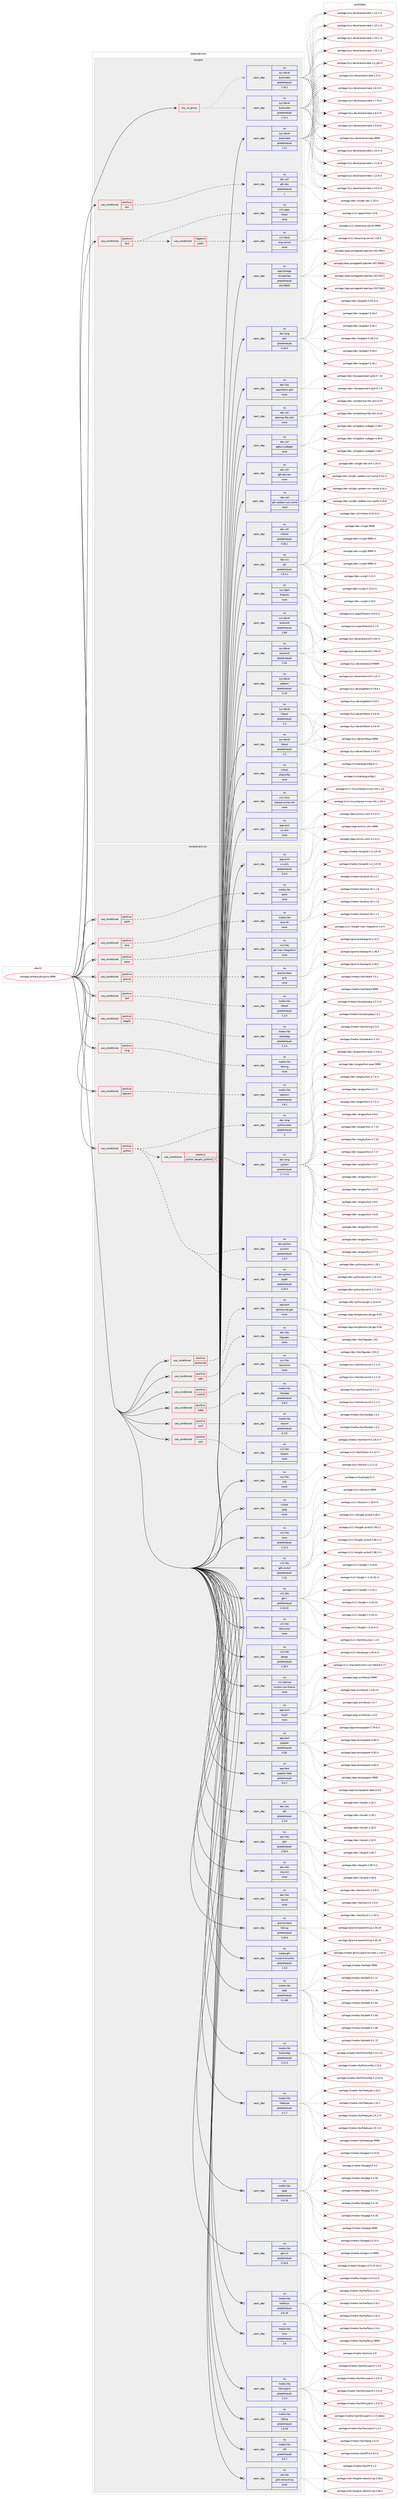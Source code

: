 digraph prolog {

# *************
# Graph options
# *************

newrank=true;
concentrate=true;
compound=true;
graph [rankdir=LR,fontname=Helvetica,fontsize=10,ranksep=1.5];#, ranksep=2.5, nodesep=0.2];
edge  [arrowhead=vee];
node  [fontname=Helvetica,fontsize=10];

# **********
# The ebuild
# **********

subgraph cluster_leftcol {
color=gray;
rank=same;
label=<<i>ebuild</i>>;
id [label="portage://media-gfx/gimp-9999", color=red, width=4, href="../media-gfx/gimp-9999.svg"];
}

# ****************
# The dependencies
# ****************

subgraph cluster_midcol {
color=gray;
label=<<i>dependencies</i>>;
subgraph cluster_compile {
fillcolor="#eeeeee";
style=filled;
label=<<i>compile</i>>;
subgraph any4940 {
dependency313322 [label=<<TABLE BORDER="0" CELLBORDER="1" CELLSPACING="0" CELLPADDING="4"><TR><TD CELLPADDING="10">any_of_group</TD></TR></TABLE>>, shape=none, color=red];subgraph pack229876 {
dependency313323 [label=<<TABLE BORDER="0" CELLBORDER="1" CELLSPACING="0" CELLPADDING="4" WIDTH="220"><TR><TD ROWSPAN="6" CELLPADDING="30">pack_dep</TD></TR><TR><TD WIDTH="110">no</TD></TR><TR><TD>sys-devel</TD></TR><TR><TD>automake</TD></TR><TR><TD>greaterequal</TD></TR><TR><TD>1.16.1</TD></TR></TABLE>>, shape=none, color=blue];
}
dependency313322:e -> dependency313323:w [weight=20,style="dotted",arrowhead="oinv"];
subgraph pack229877 {
dependency313324 [label=<<TABLE BORDER="0" CELLBORDER="1" CELLSPACING="0" CELLPADDING="4" WIDTH="220"><TR><TD ROWSPAN="6" CELLPADDING="30">pack_dep</TD></TR><TR><TD WIDTH="110">no</TD></TR><TR><TD>sys-devel</TD></TR><TR><TD>automake</TD></TR><TR><TD>greaterequal</TD></TR><TR><TD>1.15.1</TD></TR></TABLE>>, shape=none, color=blue];
}
dependency313322:e -> dependency313324:w [weight=20,style="dotted",arrowhead="oinv"];
}
id:e -> dependency313322:w [weight=20,style="solid",arrowhead="vee"];
subgraph cond78394 {
dependency313325 [label=<<TABLE BORDER="0" CELLBORDER="1" CELLSPACING="0" CELLPADDING="4"><TR><TD ROWSPAN="3" CELLPADDING="10">use_conditional</TD></TR><TR><TD>positive</TD></TR><TR><TD>doc</TD></TR></TABLE>>, shape=none, color=red];
subgraph pack229878 {
dependency313326 [label=<<TABLE BORDER="0" CELLBORDER="1" CELLSPACING="0" CELLPADDING="4" WIDTH="220"><TR><TD ROWSPAN="6" CELLPADDING="30">pack_dep</TD></TR><TR><TD WIDTH="110">no</TD></TR><TR><TD>dev-util</TD></TR><TR><TD>gtk-doc</TD></TR><TR><TD>greaterequal</TD></TR><TR><TD>1</TD></TR></TABLE>>, shape=none, color=blue];
}
dependency313325:e -> dependency313326:w [weight=20,style="dashed",arrowhead="vee"];
}
id:e -> dependency313325:w [weight=20,style="solid",arrowhead="vee"];
subgraph cond78395 {
dependency313327 [label=<<TABLE BORDER="0" CELLBORDER="1" CELLSPACING="0" CELLPADDING="4"><TR><TD ROWSPAN="3" CELLPADDING="10">use_conditional</TD></TR><TR><TD>positive</TD></TR><TR><TD>test</TD></TR></TABLE>>, shape=none, color=red];
subgraph cond78396 {
dependency313328 [label=<<TABLE BORDER="0" CELLBORDER="1" CELLSPACING="0" CELLPADDING="4"><TR><TD ROWSPAN="3" CELLPADDING="10">use_conditional</TD></TR><TR><TD>negative</TD></TR><TR><TD>prefix</TD></TR></TABLE>>, shape=none, color=red];
subgraph pack229879 {
dependency313329 [label=<<TABLE BORDER="0" CELLBORDER="1" CELLSPACING="0" CELLPADDING="4" WIDTH="220"><TR><TD ROWSPAN="6" CELLPADDING="30">pack_dep</TD></TR><TR><TD WIDTH="110">no</TD></TR><TR><TD>x11-base</TD></TR><TR><TD>xorg-server</TD></TR><TR><TD>none</TD></TR><TR><TD></TD></TR></TABLE>>, shape=none, color=blue];
}
dependency313328:e -> dependency313329:w [weight=20,style="dashed",arrowhead="vee"];
}
dependency313327:e -> dependency313328:w [weight=20,style="dashed",arrowhead="vee"];
subgraph pack229880 {
dependency313330 [label=<<TABLE BORDER="0" CELLBORDER="1" CELLSPACING="0" CELLPADDING="4" WIDTH="220"><TR><TD ROWSPAN="6" CELLPADDING="30">pack_dep</TD></TR><TR><TD WIDTH="110">no</TD></TR><TR><TD>x11-apps</TD></TR><TR><TD>xhost</TD></TR><TR><TD>none</TD></TR><TR><TD></TD></TR></TABLE>>, shape=none, color=blue];
}
dependency313327:e -> dependency313330:w [weight=20,style="dashed",arrowhead="vee"];
}
id:e -> dependency313327:w [weight=20,style="solid",arrowhead="vee"];
subgraph pack229881 {
dependency313331 [label=<<TABLE BORDER="0" CELLBORDER="1" CELLSPACING="0" CELLPADDING="4" WIDTH="220"><TR><TD ROWSPAN="6" CELLPADDING="30">pack_dep</TD></TR><TR><TD WIDTH="110">no</TD></TR><TR><TD>app-arch</TD></TR><TR><TD>xz-utils</TD></TR><TR><TD>none</TD></TR><TR><TD></TD></TR></TABLE>>, shape=none, color=blue];
}
id:e -> dependency313331:w [weight=20,style="solid",arrowhead="vee"];
subgraph pack229882 {
dependency313332 [label=<<TABLE BORDER="0" CELLBORDER="1" CELLSPACING="0" CELLPADDING="4" WIDTH="220"><TR><TD ROWSPAN="6" CELLPADDING="30">pack_dep</TD></TR><TR><TD WIDTH="110">no</TD></TR><TR><TD>app-portage</TD></TR><TR><TD>elt-patches</TD></TR><TR><TD>greaterequal</TD></TR><TR><TD>20170815</TD></TR></TABLE>>, shape=none, color=blue];
}
id:e -> dependency313332:w [weight=20,style="solid",arrowhead="vee"];
subgraph pack229883 {
dependency313333 [label=<<TABLE BORDER="0" CELLBORDER="1" CELLSPACING="0" CELLPADDING="4" WIDTH="220"><TR><TD ROWSPAN="6" CELLPADDING="30">pack_dep</TD></TR><TR><TD WIDTH="110">no</TD></TR><TR><TD>dev-lang</TD></TR><TR><TD>perl</TD></TR><TR><TD>greaterequal</TD></TR><TR><TD>5.10.0</TD></TR></TABLE>>, shape=none, color=blue];
}
id:e -> dependency313333:w [weight=20,style="solid",arrowhead="vee"];
subgraph pack229884 {
dependency313334 [label=<<TABLE BORDER="0" CELLBORDER="1" CELLSPACING="0" CELLPADDING="4" WIDTH="220"><TR><TD ROWSPAN="6" CELLPADDING="30">pack_dep</TD></TR><TR><TD WIDTH="110">no</TD></TR><TR><TD>dev-libs</TD></TR><TR><TD>appstream-glib</TD></TR><TR><TD>none</TD></TR><TR><TD></TD></TR></TABLE>>, shape=none, color=blue];
}
id:e -> dependency313334:w [weight=20,style="solid",arrowhead="vee"];
subgraph pack229885 {
dependency313335 [label=<<TABLE BORDER="0" CELLBORDER="1" CELLSPACING="0" CELLPADDING="4" WIDTH="220"><TR><TD ROWSPAN="6" CELLPADDING="30">pack_dep</TD></TR><TR><TD WIDTH="110">no</TD></TR><TR><TD>dev-util</TD></TR><TR><TD>desktop-file-utils</TD></TR><TR><TD>none</TD></TR><TR><TD></TD></TR></TABLE>>, shape=none, color=blue];
}
id:e -> dependency313335:w [weight=20,style="solid",arrowhead="vee"];
subgraph pack229886 {
dependency313336 [label=<<TABLE BORDER="0" CELLBORDER="1" CELLSPACING="0" CELLPADDING="4" WIDTH="220"><TR><TD ROWSPAN="6" CELLPADDING="30">pack_dep</TD></TR><TR><TD WIDTH="110">no</TD></TR><TR><TD>dev-util</TD></TR><TR><TD>gdbus-codegen</TD></TR><TR><TD>none</TD></TR><TR><TD></TD></TR></TABLE>>, shape=none, color=blue];
}
id:e -> dependency313336:w [weight=20,style="solid",arrowhead="vee"];
subgraph pack229887 {
dependency313337 [label=<<TABLE BORDER="0" CELLBORDER="1" CELLSPACING="0" CELLPADDING="4" WIDTH="220"><TR><TD ROWSPAN="6" CELLPADDING="30">pack_dep</TD></TR><TR><TD WIDTH="110">no</TD></TR><TR><TD>dev-util</TD></TR><TR><TD>gtk-doc-am</TD></TR><TR><TD>none</TD></TR><TR><TD></TD></TR></TABLE>>, shape=none, color=blue];
}
id:e -> dependency313337:w [weight=20,style="solid",arrowhead="vee"];
subgraph pack229888 {
dependency313338 [label=<<TABLE BORDER="0" CELLBORDER="1" CELLSPACING="0" CELLPADDING="4" WIDTH="220"><TR><TD ROWSPAN="6" CELLPADDING="30">pack_dep</TD></TR><TR><TD WIDTH="110">no</TD></TR><TR><TD>dev-util</TD></TR><TR><TD>gtk-update-icon-cache</TD></TR><TR><TD>none</TD></TR><TR><TD></TD></TR></TABLE>>, shape=none, color=blue];
}
id:e -> dependency313338:w [weight=20,style="solid",arrowhead="vee"];
subgraph pack229889 {
dependency313339 [label=<<TABLE BORDER="0" CELLBORDER="1" CELLSPACING="0" CELLPADDING="4" WIDTH="220"><TR><TD ROWSPAN="6" CELLPADDING="30">pack_dep</TD></TR><TR><TD WIDTH="110">no</TD></TR><TR><TD>dev-util</TD></TR><TR><TD>intltool</TD></TR><TR><TD>greaterequal</TD></TR><TR><TD>0.40.1</TD></TR></TABLE>>, shape=none, color=blue];
}
id:e -> dependency313339:w [weight=20,style="solid",arrowhead="vee"];
subgraph pack229890 {
dependency313340 [label=<<TABLE BORDER="0" CELLBORDER="1" CELLSPACING="0" CELLPADDING="4" WIDTH="220"><TR><TD ROWSPAN="6" CELLPADDING="30">pack_dep</TD></TR><TR><TD WIDTH="110">no</TD></TR><TR><TD>dev-vcs</TD></TR><TR><TD>git</TD></TR><TR><TD>greaterequal</TD></TR><TR><TD>1.8.2.1</TD></TR></TABLE>>, shape=none, color=blue];
}
id:e -> dependency313340:w [weight=20,style="solid",arrowhead="vee"];
subgraph pack229891 {
dependency313341 [label=<<TABLE BORDER="0" CELLBORDER="1" CELLSPACING="0" CELLPADDING="4" WIDTH="220"><TR><TD ROWSPAN="6" CELLPADDING="30">pack_dep</TD></TR><TR><TD WIDTH="110">no</TD></TR><TR><TD>sys-apps</TD></TR><TR><TD>findutils</TD></TR><TR><TD>none</TD></TR><TR><TD></TD></TR></TABLE>>, shape=none, color=blue];
}
id:e -> dependency313341:w [weight=20,style="solid",arrowhead="vee"];
subgraph pack229892 {
dependency313342 [label=<<TABLE BORDER="0" CELLBORDER="1" CELLSPACING="0" CELLPADDING="4" WIDTH="220"><TR><TD ROWSPAN="6" CELLPADDING="30">pack_dep</TD></TR><TR><TD WIDTH="110">no</TD></TR><TR><TD>sys-devel</TD></TR><TR><TD>autoconf</TD></TR><TR><TD>greaterequal</TD></TR><TR><TD>2.54</TD></TR></TABLE>>, shape=none, color=blue];
}
id:e -> dependency313342:w [weight=20,style="solid",arrowhead="vee"];
subgraph pack229893 {
dependency313343 [label=<<TABLE BORDER="0" CELLBORDER="1" CELLSPACING="0" CELLPADDING="4" WIDTH="220"><TR><TD ROWSPAN="6" CELLPADDING="30">pack_dep</TD></TR><TR><TD WIDTH="110">no</TD></TR><TR><TD>sys-devel</TD></TR><TR><TD>autoconf</TD></TR><TR><TD>greaterequal</TD></TR><TR><TD>2.69</TD></TR></TABLE>>, shape=none, color=blue];
}
id:e -> dependency313343:w [weight=20,style="solid",arrowhead="vee"];
subgraph pack229894 {
dependency313344 [label=<<TABLE BORDER="0" CELLBORDER="1" CELLSPACING="0" CELLPADDING="4" WIDTH="220"><TR><TD ROWSPAN="6" CELLPADDING="30">pack_dep</TD></TR><TR><TD WIDTH="110">no</TD></TR><TR><TD>sys-devel</TD></TR><TR><TD>automake</TD></TR><TR><TD>greaterequal</TD></TR><TR><TD>1.11</TD></TR></TABLE>>, shape=none, color=blue];
}
id:e -> dependency313344:w [weight=20,style="solid",arrowhead="vee"];
subgraph pack229895 {
dependency313345 [label=<<TABLE BORDER="0" CELLBORDER="1" CELLSPACING="0" CELLPADDING="4" WIDTH="220"><TR><TD ROWSPAN="6" CELLPADDING="30">pack_dep</TD></TR><TR><TD WIDTH="110">no</TD></TR><TR><TD>sys-devel</TD></TR><TR><TD>gettext</TD></TR><TR><TD>greaterequal</TD></TR><TR><TD>0.19</TD></TR></TABLE>>, shape=none, color=blue];
}
id:e -> dependency313345:w [weight=20,style="solid",arrowhead="vee"];
subgraph pack229896 {
dependency313346 [label=<<TABLE BORDER="0" CELLBORDER="1" CELLSPACING="0" CELLPADDING="4" WIDTH="220"><TR><TD ROWSPAN="6" CELLPADDING="30">pack_dep</TD></TR><TR><TD WIDTH="110">no</TD></TR><TR><TD>sys-devel</TD></TR><TR><TD>libtool</TD></TR><TR><TD>greaterequal</TD></TR><TR><TD>2.2</TD></TR></TABLE>>, shape=none, color=blue];
}
id:e -> dependency313346:w [weight=20,style="solid",arrowhead="vee"];
subgraph pack229897 {
dependency313347 [label=<<TABLE BORDER="0" CELLBORDER="1" CELLSPACING="0" CELLPADDING="4" WIDTH="220"><TR><TD ROWSPAN="6" CELLPADDING="30">pack_dep</TD></TR><TR><TD WIDTH="110">no</TD></TR><TR><TD>sys-devel</TD></TR><TR><TD>libtool</TD></TR><TR><TD>greaterequal</TD></TR><TR><TD>2.4</TD></TR></TABLE>>, shape=none, color=blue];
}
id:e -> dependency313347:w [weight=20,style="solid",arrowhead="vee"];
subgraph pack229898 {
dependency313348 [label=<<TABLE BORDER="0" CELLBORDER="1" CELLSPACING="0" CELLPADDING="4" WIDTH="220"><TR><TD ROWSPAN="6" CELLPADDING="30">pack_dep</TD></TR><TR><TD WIDTH="110">no</TD></TR><TR><TD>virtual</TD></TR><TR><TD>pkgconfig</TD></TR><TR><TD>none</TD></TR><TR><TD></TD></TR></TABLE>>, shape=none, color=blue];
}
id:e -> dependency313348:w [weight=20,style="solid",arrowhead="vee"];
subgraph pack229899 {
dependency313349 [label=<<TABLE BORDER="0" CELLBORDER="1" CELLSPACING="0" CELLPADDING="4" WIDTH="220"><TR><TD ROWSPAN="6" CELLPADDING="30">pack_dep</TD></TR><TR><TD WIDTH="110">no</TD></TR><TR><TD>x11-misc</TD></TR><TR><TD>shared-mime-info</TD></TR><TR><TD>none</TD></TR><TR><TD></TD></TR></TABLE>>, shape=none, color=blue];
}
id:e -> dependency313349:w [weight=20,style="solid",arrowhead="vee"];
}
subgraph cluster_compileandrun {
fillcolor="#eeeeee";
style=filled;
label=<<i>compile and run</i>>;
subgraph cond78397 {
dependency313350 [label=<<TABLE BORDER="0" CELLBORDER="1" CELLSPACING="0" CELLPADDING="4"><TR><TD ROWSPAN="3" CELLPADDING="10">use_conditional</TD></TR><TR><TD>positive</TD></TR><TR><TD>aalib</TD></TR></TABLE>>, shape=none, color=red];
subgraph pack229900 {
dependency313351 [label=<<TABLE BORDER="0" CELLBORDER="1" CELLSPACING="0" CELLPADDING="4" WIDTH="220"><TR><TD ROWSPAN="6" CELLPADDING="30">pack_dep</TD></TR><TR><TD WIDTH="110">no</TD></TR><TR><TD>media-libs</TD></TR><TR><TD>aalib</TD></TR><TR><TD>none</TD></TR><TR><TD></TD></TR></TABLE>>, shape=none, color=blue];
}
dependency313350:e -> dependency313351:w [weight=20,style="dashed",arrowhead="vee"];
}
id:e -> dependency313350:w [weight=20,style="solid",arrowhead="odotvee"];
subgraph cond78398 {
dependency313352 [label=<<TABLE BORDER="0" CELLBORDER="1" CELLSPACING="0" CELLPADDING="4"><TR><TD ROWSPAN="3" CELLPADDING="10">use_conditional</TD></TR><TR><TD>positive</TD></TR><TR><TD>alsa</TD></TR></TABLE>>, shape=none, color=red];
subgraph pack229901 {
dependency313353 [label=<<TABLE BORDER="0" CELLBORDER="1" CELLSPACING="0" CELLPADDING="4" WIDTH="220"><TR><TD ROWSPAN="6" CELLPADDING="30">pack_dep</TD></TR><TR><TD WIDTH="110">no</TD></TR><TR><TD>media-libs</TD></TR><TR><TD>alsa-lib</TD></TR><TR><TD>none</TD></TR><TR><TD></TD></TR></TABLE>>, shape=none, color=blue];
}
dependency313352:e -> dependency313353:w [weight=20,style="dashed",arrowhead="vee"];
}
id:e -> dependency313352:w [weight=20,style="solid",arrowhead="odotvee"];
subgraph cond78399 {
dependency313354 [label=<<TABLE BORDER="0" CELLBORDER="1" CELLSPACING="0" CELLPADDING="4"><TR><TD ROWSPAN="3" CELLPADDING="10">use_conditional</TD></TR><TR><TD>positive</TD></TR><TR><TD>aqua</TD></TR></TABLE>>, shape=none, color=red];
subgraph pack229902 {
dependency313355 [label=<<TABLE BORDER="0" CELLBORDER="1" CELLSPACING="0" CELLPADDING="4" WIDTH="220"><TR><TD ROWSPAN="6" CELLPADDING="30">pack_dep</TD></TR><TR><TD WIDTH="110">no</TD></TR><TR><TD>x11-libs</TD></TR><TR><TD>gtk-mac-integration</TD></TR><TR><TD>none</TD></TR><TR><TD></TD></TR></TABLE>>, shape=none, color=blue];
}
dependency313354:e -> dependency313355:w [weight=20,style="dashed",arrowhead="vee"];
}
id:e -> dependency313354:w [weight=20,style="solid",arrowhead="odotvee"];
subgraph cond78400 {
dependency313356 [label=<<TABLE BORDER="0" CELLBORDER="1" CELLSPACING="0" CELLPADDING="4"><TR><TD ROWSPAN="3" CELLPADDING="10">use_conditional</TD></TR><TR><TD>positive</TD></TR><TR><TD>gnome</TD></TR></TABLE>>, shape=none, color=red];
subgraph pack229903 {
dependency313357 [label=<<TABLE BORDER="0" CELLBORDER="1" CELLSPACING="0" CELLPADDING="4" WIDTH="220"><TR><TD ROWSPAN="6" CELLPADDING="30">pack_dep</TD></TR><TR><TD WIDTH="110">no</TD></TR><TR><TD>gnome-base</TD></TR><TR><TD>gvfs</TD></TR><TR><TD>none</TD></TR><TR><TD></TD></TR></TABLE>>, shape=none, color=blue];
}
dependency313356:e -> dependency313357:w [weight=20,style="dashed",arrowhead="vee"];
}
id:e -> dependency313356:w [weight=20,style="solid",arrowhead="odotvee"];
subgraph cond78401 {
dependency313358 [label=<<TABLE BORDER="0" CELLBORDER="1" CELLSPACING="0" CELLPADDING="4"><TR><TD ROWSPAN="3" CELLPADDING="10">use_conditional</TD></TR><TR><TD>positive</TD></TR><TR><TD>heif</TD></TR></TABLE>>, shape=none, color=red];
subgraph pack229904 {
dependency313359 [label=<<TABLE BORDER="0" CELLBORDER="1" CELLSPACING="0" CELLPADDING="4" WIDTH="220"><TR><TD ROWSPAN="6" CELLPADDING="30">pack_dep</TD></TR><TR><TD WIDTH="110">no</TD></TR><TR><TD>media-libs</TD></TR><TR><TD>libheif</TD></TR><TR><TD>greaterequal</TD></TR><TR><TD>1.1.0</TD></TR></TABLE>>, shape=none, color=blue];
}
dependency313358:e -> dependency313359:w [weight=20,style="dashed",arrowhead="vee"];
}
id:e -> dependency313358:w [weight=20,style="solid",arrowhead="odotvee"];
subgraph cond78402 {
dependency313360 [label=<<TABLE BORDER="0" CELLBORDER="1" CELLSPACING="0" CELLPADDING="4"><TR><TD ROWSPAN="3" CELLPADDING="10">use_conditional</TD></TR><TR><TD>positive</TD></TR><TR><TD>jpeg2k</TD></TR></TABLE>>, shape=none, color=red];
subgraph pack229905 {
dependency313361 [label=<<TABLE BORDER="0" CELLBORDER="1" CELLSPACING="0" CELLPADDING="4" WIDTH="220"><TR><TD ROWSPAN="6" CELLPADDING="30">pack_dep</TD></TR><TR><TD WIDTH="110">no</TD></TR><TR><TD>media-libs</TD></TR><TR><TD>openjpeg</TD></TR><TR><TD>greaterequal</TD></TR><TR><TD>2.1.0</TD></TR></TABLE>>, shape=none, color=blue];
}
dependency313360:e -> dependency313361:w [weight=20,style="dashed",arrowhead="vee"];
}
id:e -> dependency313360:w [weight=20,style="solid",arrowhead="odotvee"];
subgraph cond78403 {
dependency313362 [label=<<TABLE BORDER="0" CELLBORDER="1" CELLSPACING="0" CELLPADDING="4"><TR><TD ROWSPAN="3" CELLPADDING="10">use_conditional</TD></TR><TR><TD>positive</TD></TR><TR><TD>mng</TD></TR></TABLE>>, shape=none, color=red];
subgraph pack229906 {
dependency313363 [label=<<TABLE BORDER="0" CELLBORDER="1" CELLSPACING="0" CELLPADDING="4" WIDTH="220"><TR><TD ROWSPAN="6" CELLPADDING="30">pack_dep</TD></TR><TR><TD WIDTH="110">no</TD></TR><TR><TD>media-libs</TD></TR><TR><TD>libmng</TD></TR><TR><TD>none</TD></TR><TR><TD></TD></TR></TABLE>>, shape=none, color=blue];
}
dependency313362:e -> dependency313363:w [weight=20,style="dashed",arrowhead="vee"];
}
id:e -> dependency313362:w [weight=20,style="solid",arrowhead="odotvee"];
subgraph cond78404 {
dependency313364 [label=<<TABLE BORDER="0" CELLBORDER="1" CELLSPACING="0" CELLPADDING="4"><TR><TD ROWSPAN="3" CELLPADDING="10">use_conditional</TD></TR><TR><TD>positive</TD></TR><TR><TD>openexr</TD></TR></TABLE>>, shape=none, color=red];
subgraph pack229907 {
dependency313365 [label=<<TABLE BORDER="0" CELLBORDER="1" CELLSPACING="0" CELLPADDING="4" WIDTH="220"><TR><TD ROWSPAN="6" CELLPADDING="30">pack_dep</TD></TR><TR><TD WIDTH="110">no</TD></TR><TR><TD>media-libs</TD></TR><TR><TD>openexr</TD></TR><TR><TD>greaterequal</TD></TR><TR><TD>1.6.1</TD></TR></TABLE>>, shape=none, color=blue];
}
dependency313364:e -> dependency313365:w [weight=20,style="dashed",arrowhead="vee"];
}
id:e -> dependency313364:w [weight=20,style="solid",arrowhead="odotvee"];
subgraph cond78405 {
dependency313366 [label=<<TABLE BORDER="0" CELLBORDER="1" CELLSPACING="0" CELLPADDING="4"><TR><TD ROWSPAN="3" CELLPADDING="10">use_conditional</TD></TR><TR><TD>positive</TD></TR><TR><TD>postscript</TD></TR></TABLE>>, shape=none, color=red];
subgraph pack229908 {
dependency313367 [label=<<TABLE BORDER="0" CELLBORDER="1" CELLSPACING="0" CELLPADDING="4" WIDTH="220"><TR><TD ROWSPAN="6" CELLPADDING="30">pack_dep</TD></TR><TR><TD WIDTH="110">no</TD></TR><TR><TD>app-text</TD></TR><TR><TD>ghostscript-gpl</TD></TR><TR><TD>none</TD></TR><TR><TD></TD></TR></TABLE>>, shape=none, color=blue];
}
dependency313366:e -> dependency313367:w [weight=20,style="dashed",arrowhead="vee"];
}
id:e -> dependency313366:w [weight=20,style="solid",arrowhead="odotvee"];
subgraph cond78406 {
dependency313368 [label=<<TABLE BORDER="0" CELLBORDER="1" CELLSPACING="0" CELLPADDING="4"><TR><TD ROWSPAN="3" CELLPADDING="10">use_conditional</TD></TR><TR><TD>positive</TD></TR><TR><TD>python</TD></TR></TABLE>>, shape=none, color=red];
subgraph cond78407 {
dependency313369 [label=<<TABLE BORDER="0" CELLBORDER="1" CELLSPACING="0" CELLPADDING="4"><TR><TD ROWSPAN="3" CELLPADDING="10">use_conditional</TD></TR><TR><TD>positive</TD></TR><TR><TD>python_targets_python2_7</TD></TR></TABLE>>, shape=none, color=red];
subgraph pack229909 {
dependency313370 [label=<<TABLE BORDER="0" CELLBORDER="1" CELLSPACING="0" CELLPADDING="4" WIDTH="220"><TR><TD ROWSPAN="6" CELLPADDING="30">pack_dep</TD></TR><TR><TD WIDTH="110">no</TD></TR><TR><TD>dev-lang</TD></TR><TR><TD>python</TD></TR><TR><TD>greaterequal</TD></TR><TR><TD>2.7.5-r2</TD></TR></TABLE>>, shape=none, color=blue];
}
dependency313369:e -> dependency313370:w [weight=20,style="dashed",arrowhead="vee"];
}
dependency313368:e -> dependency313369:w [weight=20,style="dashed",arrowhead="vee"];
subgraph pack229910 {
dependency313371 [label=<<TABLE BORDER="0" CELLBORDER="1" CELLSPACING="0" CELLPADDING="4" WIDTH="220"><TR><TD ROWSPAN="6" CELLPADDING="30">pack_dep</TD></TR><TR><TD WIDTH="110">no</TD></TR><TR><TD>dev-lang</TD></TR><TR><TD>python-exec</TD></TR><TR><TD>greaterequal</TD></TR><TR><TD>2</TD></TR></TABLE>>, shape=none, color=blue];
}
dependency313368:e -> dependency313371:w [weight=20,style="dashed",arrowhead="vee"];
subgraph pack229911 {
dependency313372 [label=<<TABLE BORDER="0" CELLBORDER="1" CELLSPACING="0" CELLPADDING="4" WIDTH="220"><TR><TD ROWSPAN="6" CELLPADDING="30">pack_dep</TD></TR><TR><TD WIDTH="110">no</TD></TR><TR><TD>dev-python</TD></TR><TR><TD>pygtk</TD></TR><TR><TD>greaterequal</TD></TR><TR><TD>2.10.4</TD></TR></TABLE>>, shape=none, color=blue];
}
dependency313368:e -> dependency313372:w [weight=20,style="dashed",arrowhead="vee"];
subgraph pack229912 {
dependency313373 [label=<<TABLE BORDER="0" CELLBORDER="1" CELLSPACING="0" CELLPADDING="4" WIDTH="220"><TR><TD ROWSPAN="6" CELLPADDING="30">pack_dep</TD></TR><TR><TD WIDTH="110">no</TD></TR><TR><TD>dev-python</TD></TR><TR><TD>pycairo</TD></TR><TR><TD>greaterequal</TD></TR><TR><TD>1.0.2</TD></TR></TABLE>>, shape=none, color=blue];
}
dependency313368:e -> dependency313373:w [weight=20,style="dashed",arrowhead="vee"];
}
id:e -> dependency313368:w [weight=20,style="solid",arrowhead="odotvee"];
subgraph cond78408 {
dependency313374 [label=<<TABLE BORDER="0" CELLBORDER="1" CELLSPACING="0" CELLPADDING="4"><TR><TD ROWSPAN="3" CELLPADDING="10">use_conditional</TD></TR><TR><TD>positive</TD></TR><TR><TD>udev</TD></TR></TABLE>>, shape=none, color=red];
subgraph pack229913 {
dependency313375 [label=<<TABLE BORDER="0" CELLBORDER="1" CELLSPACING="0" CELLPADDING="4" WIDTH="220"><TR><TD ROWSPAN="6" CELLPADDING="30">pack_dep</TD></TR><TR><TD WIDTH="110">no</TD></TR><TR><TD>dev-libs</TD></TR><TR><TD>libgudev</TD></TR><TR><TD>none</TD></TR><TR><TD></TD></TR></TABLE>>, shape=none, color=blue];
}
dependency313374:e -> dependency313375:w [weight=20,style="dashed",arrowhead="vee"];
}
id:e -> dependency313374:w [weight=20,style="solid",arrowhead="odotvee"];
subgraph cond78409 {
dependency313376 [label=<<TABLE BORDER="0" CELLBORDER="1" CELLSPACING="0" CELLPADDING="4"><TR><TD ROWSPAN="3" CELLPADDING="10">use_conditional</TD></TR><TR><TD>positive</TD></TR><TR><TD>unwind</TD></TR></TABLE>>, shape=none, color=red];
subgraph pack229914 {
dependency313377 [label=<<TABLE BORDER="0" CELLBORDER="1" CELLSPACING="0" CELLPADDING="4" WIDTH="220"><TR><TD ROWSPAN="6" CELLPADDING="30">pack_dep</TD></TR><TR><TD WIDTH="110">no</TD></TR><TR><TD>sys-libs</TD></TR><TR><TD>libunwind</TD></TR><TR><TD>none</TD></TR><TR><TD></TD></TR></TABLE>>, shape=none, color=blue];
}
dependency313376:e -> dependency313377:w [weight=20,style="dashed",arrowhead="vee"];
}
id:e -> dependency313376:w [weight=20,style="solid",arrowhead="odotvee"];
subgraph cond78410 {
dependency313378 [label=<<TABLE BORDER="0" CELLBORDER="1" CELLSPACING="0" CELLPADDING="4"><TR><TD ROWSPAN="3" CELLPADDING="10">use_conditional</TD></TR><TR><TD>positive</TD></TR><TR><TD>webp</TD></TR></TABLE>>, shape=none, color=red];
subgraph pack229915 {
dependency313379 [label=<<TABLE BORDER="0" CELLBORDER="1" CELLSPACING="0" CELLPADDING="4" WIDTH="220"><TR><TD ROWSPAN="6" CELLPADDING="30">pack_dep</TD></TR><TR><TD WIDTH="110">no</TD></TR><TR><TD>media-libs</TD></TR><TR><TD>libwebp</TD></TR><TR><TD>greaterequal</TD></TR><TR><TD>0.6.0</TD></TR></TABLE>>, shape=none, color=blue];
}
dependency313378:e -> dependency313379:w [weight=20,style="dashed",arrowhead="vee"];
}
id:e -> dependency313378:w [weight=20,style="solid",arrowhead="odotvee"];
subgraph cond78411 {
dependency313380 [label=<<TABLE BORDER="0" CELLBORDER="1" CELLSPACING="0" CELLPADDING="4"><TR><TD ROWSPAN="3" CELLPADDING="10">use_conditional</TD></TR><TR><TD>positive</TD></TR><TR><TD>wmf</TD></TR></TABLE>>, shape=none, color=red];
subgraph pack229916 {
dependency313381 [label=<<TABLE BORDER="0" CELLBORDER="1" CELLSPACING="0" CELLPADDING="4" WIDTH="220"><TR><TD ROWSPAN="6" CELLPADDING="30">pack_dep</TD></TR><TR><TD WIDTH="110">no</TD></TR><TR><TD>media-libs</TD></TR><TR><TD>libwmf</TD></TR><TR><TD>greaterequal</TD></TR><TR><TD>0.2.8</TD></TR></TABLE>>, shape=none, color=blue];
}
dependency313380:e -> dependency313381:w [weight=20,style="dashed",arrowhead="vee"];
}
id:e -> dependency313380:w [weight=20,style="solid",arrowhead="odotvee"];
subgraph cond78412 {
dependency313382 [label=<<TABLE BORDER="0" CELLBORDER="1" CELLSPACING="0" CELLPADDING="4"><TR><TD ROWSPAN="3" CELLPADDING="10">use_conditional</TD></TR><TR><TD>positive</TD></TR><TR><TD>xpm</TD></TR></TABLE>>, shape=none, color=red];
subgraph pack229917 {
dependency313383 [label=<<TABLE BORDER="0" CELLBORDER="1" CELLSPACING="0" CELLPADDING="4" WIDTH="220"><TR><TD ROWSPAN="6" CELLPADDING="30">pack_dep</TD></TR><TR><TD WIDTH="110">no</TD></TR><TR><TD>x11-libs</TD></TR><TR><TD>libXpm</TD></TR><TR><TD>none</TD></TR><TR><TD></TD></TR></TABLE>>, shape=none, color=blue];
}
dependency313382:e -> dependency313383:w [weight=20,style="dashed",arrowhead="vee"];
}
id:e -> dependency313382:w [weight=20,style="solid",arrowhead="odotvee"];
subgraph pack229918 {
dependency313384 [label=<<TABLE BORDER="0" CELLBORDER="1" CELLSPACING="0" CELLPADDING="4" WIDTH="220"><TR><TD ROWSPAN="6" CELLPADDING="30">pack_dep</TD></TR><TR><TD WIDTH="110">no</TD></TR><TR><TD>app-arch</TD></TR><TR><TD>bzip2</TD></TR><TR><TD>none</TD></TR><TR><TD></TD></TR></TABLE>>, shape=none, color=blue];
}
id:e -> dependency313384:w [weight=20,style="solid",arrowhead="odotvee"];
subgraph pack229919 {
dependency313385 [label=<<TABLE BORDER="0" CELLBORDER="1" CELLSPACING="0" CELLPADDING="4" WIDTH="220"><TR><TD ROWSPAN="6" CELLPADDING="30">pack_dep</TD></TR><TR><TD WIDTH="110">no</TD></TR><TR><TD>app-arch</TD></TR><TR><TD>xz-utils</TD></TR><TR><TD>greaterequal</TD></TR><TR><TD>5.0.0</TD></TR></TABLE>>, shape=none, color=blue];
}
id:e -> dependency313385:w [weight=20,style="solid",arrowhead="odotvee"];
subgraph pack229920 {
dependency313386 [label=<<TABLE BORDER="0" CELLBORDER="1" CELLSPACING="0" CELLPADDING="4" WIDTH="220"><TR><TD ROWSPAN="6" CELLPADDING="30">pack_dep</TD></TR><TR><TD WIDTH="110">no</TD></TR><TR><TD>app-text</TD></TR><TR><TD>poppler</TD></TR><TR><TD>greaterequal</TD></TR><TR><TD>0.50</TD></TR></TABLE>>, shape=none, color=blue];
}
id:e -> dependency313386:w [weight=20,style="solid",arrowhead="odotvee"];
subgraph pack229921 {
dependency313387 [label=<<TABLE BORDER="0" CELLBORDER="1" CELLSPACING="0" CELLPADDING="4" WIDTH="220"><TR><TD ROWSPAN="6" CELLPADDING="30">pack_dep</TD></TR><TR><TD WIDTH="110">no</TD></TR><TR><TD>app-text</TD></TR><TR><TD>poppler-data</TD></TR><TR><TD>greaterequal</TD></TR><TR><TD>0.4.7</TD></TR></TABLE>>, shape=none, color=blue];
}
id:e -> dependency313387:w [weight=20,style="solid",arrowhead="odotvee"];
subgraph pack229922 {
dependency313388 [label=<<TABLE BORDER="0" CELLBORDER="1" CELLSPACING="0" CELLPADDING="4" WIDTH="220"><TR><TD ROWSPAN="6" CELLPADDING="30">pack_dep</TD></TR><TR><TD WIDTH="110">no</TD></TR><TR><TD>dev-libs</TD></TR><TR><TD>atk</TD></TR><TR><TD>greaterequal</TD></TR><TR><TD>2.2.0</TD></TR></TABLE>>, shape=none, color=blue];
}
id:e -> dependency313388:w [weight=20,style="solid",arrowhead="odotvee"];
subgraph pack229923 {
dependency313389 [label=<<TABLE BORDER="0" CELLBORDER="1" CELLSPACING="0" CELLPADDING="4" WIDTH="220"><TR><TD ROWSPAN="6" CELLPADDING="30">pack_dep</TD></TR><TR><TD WIDTH="110">no</TD></TR><TR><TD>dev-libs</TD></TR><TR><TD>glib</TD></TR><TR><TD>greaterequal</TD></TR><TR><TD>2.56.0</TD></TR></TABLE>>, shape=none, color=blue];
}
id:e -> dependency313389:w [weight=20,style="solid",arrowhead="odotvee"];
subgraph pack229924 {
dependency313390 [label=<<TABLE BORDER="0" CELLBORDER="1" CELLSPACING="0" CELLPADDING="4" WIDTH="220"><TR><TD ROWSPAN="6" CELLPADDING="30">pack_dep</TD></TR><TR><TD WIDTH="110">no</TD></TR><TR><TD>dev-libs</TD></TR><TR><TD>libxml2</TD></TR><TR><TD>none</TD></TR><TR><TD></TD></TR></TABLE>>, shape=none, color=blue];
}
id:e -> dependency313390:w [weight=20,style="solid",arrowhead="odotvee"];
subgraph pack229925 {
dependency313391 [label=<<TABLE BORDER="0" CELLBORDER="1" CELLSPACING="0" CELLPADDING="4" WIDTH="220"><TR><TD ROWSPAN="6" CELLPADDING="30">pack_dep</TD></TR><TR><TD WIDTH="110">no</TD></TR><TR><TD>dev-libs</TD></TR><TR><TD>libxslt</TD></TR><TR><TD>none</TD></TR><TR><TD></TD></TR></TABLE>>, shape=none, color=blue];
}
id:e -> dependency313391:w [weight=20,style="solid",arrowhead="odotvee"];
subgraph pack229926 {
dependency313392 [label=<<TABLE BORDER="0" CELLBORDER="1" CELLSPACING="0" CELLPADDING="4" WIDTH="220"><TR><TD ROWSPAN="6" CELLPADDING="30">pack_dep</TD></TR><TR><TD WIDTH="110">no</TD></TR><TR><TD>gnome-base</TD></TR><TR><TD>librsvg</TD></TR><TR><TD>greaterequal</TD></TR><TR><TD>2.40.6</TD></TR></TABLE>>, shape=none, color=blue];
}
id:e -> dependency313392:w [weight=20,style="solid",arrowhead="odotvee"];
subgraph pack229927 {
dependency313393 [label=<<TABLE BORDER="0" CELLBORDER="1" CELLSPACING="0" CELLPADDING="4" WIDTH="220"><TR><TD ROWSPAN="6" CELLPADDING="30">pack_dep</TD></TR><TR><TD WIDTH="110">no</TD></TR><TR><TD>media-gfx</TD></TR><TR><TD>mypaint-brushes</TD></TR><TR><TD>greaterequal</TD></TR><TR><TD>1.3.0</TD></TR></TABLE>>, shape=none, color=blue];
}
id:e -> dependency313393:w [weight=20,style="solid",arrowhead="odotvee"];
subgraph pack229928 {
dependency313394 [label=<<TABLE BORDER="0" CELLBORDER="1" CELLSPACING="0" CELLPADDING="4" WIDTH="220"><TR><TD ROWSPAN="6" CELLPADDING="30">pack_dep</TD></TR><TR><TD WIDTH="110">no</TD></TR><TR><TD>media-libs</TD></TR><TR><TD>babl</TD></TR><TR><TD>greaterequal</TD></TR><TR><TD>0.1.66</TD></TR></TABLE>>, shape=none, color=blue];
}
id:e -> dependency313394:w [weight=20,style="solid",arrowhead="odotvee"];
subgraph pack229929 {
dependency313395 [label=<<TABLE BORDER="0" CELLBORDER="1" CELLSPACING="0" CELLPADDING="4" WIDTH="220"><TR><TD ROWSPAN="6" CELLPADDING="30">pack_dep</TD></TR><TR><TD WIDTH="110">no</TD></TR><TR><TD>media-libs</TD></TR><TR><TD>fontconfig</TD></TR><TR><TD>greaterequal</TD></TR><TR><TD>2.12.4</TD></TR></TABLE>>, shape=none, color=blue];
}
id:e -> dependency313395:w [weight=20,style="solid",arrowhead="odotvee"];
subgraph pack229930 {
dependency313396 [label=<<TABLE BORDER="0" CELLBORDER="1" CELLSPACING="0" CELLPADDING="4" WIDTH="220"><TR><TD ROWSPAN="6" CELLPADDING="30">pack_dep</TD></TR><TR><TD WIDTH="110">no</TD></TR><TR><TD>media-libs</TD></TR><TR><TD>freetype</TD></TR><TR><TD>greaterequal</TD></TR><TR><TD>2.1.7</TD></TR></TABLE>>, shape=none, color=blue];
}
id:e -> dependency313396:w [weight=20,style="solid",arrowhead="odotvee"];
subgraph pack229931 {
dependency313397 [label=<<TABLE BORDER="0" CELLBORDER="1" CELLSPACING="0" CELLPADDING="4" WIDTH="220"><TR><TD ROWSPAN="6" CELLPADDING="30">pack_dep</TD></TR><TR><TD WIDTH="110">no</TD></TR><TR><TD>media-libs</TD></TR><TR><TD>gegl</TD></TR><TR><TD>greaterequal</TD></TR><TR><TD>0.4.16</TD></TR></TABLE>>, shape=none, color=blue];
}
id:e -> dependency313397:w [weight=20,style="solid",arrowhead="odotvee"];
subgraph pack229932 {
dependency313398 [label=<<TABLE BORDER="0" CELLBORDER="1" CELLSPACING="0" CELLPADDING="4" WIDTH="220"><TR><TD ROWSPAN="6" CELLPADDING="30">pack_dep</TD></TR><TR><TD WIDTH="110">no</TD></TR><TR><TD>media-libs</TD></TR><TR><TD>gexiv2</TD></TR><TR><TD>greaterequal</TD></TR><TR><TD>0.10.6</TD></TR></TABLE>>, shape=none, color=blue];
}
id:e -> dependency313398:w [weight=20,style="solid",arrowhead="odotvee"];
subgraph pack229933 {
dependency313399 [label=<<TABLE BORDER="0" CELLBORDER="1" CELLSPACING="0" CELLPADDING="4" WIDTH="220"><TR><TD ROWSPAN="6" CELLPADDING="30">pack_dep</TD></TR><TR><TD WIDTH="110">no</TD></TR><TR><TD>media-libs</TD></TR><TR><TD>harfbuzz</TD></TR><TR><TD>greaterequal</TD></TR><TR><TD>0.9.19</TD></TR></TABLE>>, shape=none, color=blue];
}
id:e -> dependency313399:w [weight=20,style="solid",arrowhead="odotvee"];
subgraph pack229934 {
dependency313400 [label=<<TABLE BORDER="0" CELLBORDER="1" CELLSPACING="0" CELLPADDING="4" WIDTH="220"><TR><TD ROWSPAN="6" CELLPADDING="30">pack_dep</TD></TR><TR><TD WIDTH="110">no</TD></TR><TR><TD>media-libs</TD></TR><TR><TD>lcms</TD></TR><TR><TD>greaterequal</TD></TR><TR><TD>2.8</TD></TR></TABLE>>, shape=none, color=blue];
}
id:e -> dependency313400:w [weight=20,style="solid",arrowhead="odotvee"];
subgraph pack229935 {
dependency313401 [label=<<TABLE BORDER="0" CELLBORDER="1" CELLSPACING="0" CELLPADDING="4" WIDTH="220"><TR><TD ROWSPAN="6" CELLPADDING="30">pack_dep</TD></TR><TR><TD WIDTH="110">no</TD></TR><TR><TD>media-libs</TD></TR><TR><TD>libmypaint</TD></TR><TR><TD>greaterequal</TD></TR><TR><TD>1.3.0</TD></TR></TABLE>>, shape=none, color=blue];
}
id:e -> dependency313401:w [weight=20,style="solid",arrowhead="odotvee"];
subgraph pack229936 {
dependency313402 [label=<<TABLE BORDER="0" CELLBORDER="1" CELLSPACING="0" CELLPADDING="4" WIDTH="220"><TR><TD ROWSPAN="6" CELLPADDING="30">pack_dep</TD></TR><TR><TD WIDTH="110">no</TD></TR><TR><TD>media-libs</TD></TR><TR><TD>libpng</TD></TR><TR><TD>greaterequal</TD></TR><TR><TD>1.6.25</TD></TR></TABLE>>, shape=none, color=blue];
}
id:e -> dependency313402:w [weight=20,style="solid",arrowhead="odotvee"];
subgraph pack229937 {
dependency313403 [label=<<TABLE BORDER="0" CELLBORDER="1" CELLSPACING="0" CELLPADDING="4" WIDTH="220"><TR><TD ROWSPAN="6" CELLPADDING="30">pack_dep</TD></TR><TR><TD WIDTH="110">no</TD></TR><TR><TD>media-libs</TD></TR><TR><TD>tiff</TD></TR><TR><TD>greaterequal</TD></TR><TR><TD>3.5.7</TD></TR></TABLE>>, shape=none, color=blue];
}
id:e -> dependency313403:w [weight=20,style="solid",arrowhead="odotvee"];
subgraph pack229938 {
dependency313404 [label=<<TABLE BORDER="0" CELLBORDER="1" CELLSPACING="0" CELLPADDING="4" WIDTH="220"><TR><TD ROWSPAN="6" CELLPADDING="30">pack_dep</TD></TR><TR><TD WIDTH="110">no</TD></TR><TR><TD>net-libs</TD></TR><TR><TD>glib-networking</TD></TR><TR><TD>none</TD></TR><TR><TD></TD></TR></TABLE>>, shape=none, color=blue];
}
id:e -> dependency313404:w [weight=20,style="solid",arrowhead="odotvee"];
subgraph pack229939 {
dependency313405 [label=<<TABLE BORDER="0" CELLBORDER="1" CELLSPACING="0" CELLPADDING="4" WIDTH="220"><TR><TD ROWSPAN="6" CELLPADDING="30">pack_dep</TD></TR><TR><TD WIDTH="110">no</TD></TR><TR><TD>sys-libs</TD></TR><TR><TD>zlib</TD></TR><TR><TD>none</TD></TR><TR><TD></TD></TR></TABLE>>, shape=none, color=blue];
}
id:e -> dependency313405:w [weight=20,style="solid",arrowhead="odotvee"];
subgraph pack229940 {
dependency313406 [label=<<TABLE BORDER="0" CELLBORDER="1" CELLSPACING="0" CELLPADDING="4" WIDTH="220"><TR><TD ROWSPAN="6" CELLPADDING="30">pack_dep</TD></TR><TR><TD WIDTH="110">no</TD></TR><TR><TD>virtual</TD></TR><TR><TD>jpeg</TD></TR><TR><TD>none</TD></TR><TR><TD></TD></TR></TABLE>>, shape=none, color=blue];
}
id:e -> dependency313406:w [weight=20,style="solid",arrowhead="odotvee"];
subgraph pack229941 {
dependency313407 [label=<<TABLE BORDER="0" CELLBORDER="1" CELLSPACING="0" CELLPADDING="4" WIDTH="220"><TR><TD ROWSPAN="6" CELLPADDING="30">pack_dep</TD></TR><TR><TD WIDTH="110">no</TD></TR><TR><TD>x11-libs</TD></TR><TR><TD>cairo</TD></TR><TR><TD>greaterequal</TD></TR><TR><TD>1.12.2</TD></TR></TABLE>>, shape=none, color=blue];
}
id:e -> dependency313407:w [weight=20,style="solid",arrowhead="odotvee"];
subgraph pack229942 {
dependency313408 [label=<<TABLE BORDER="0" CELLBORDER="1" CELLSPACING="0" CELLPADDING="4" WIDTH="220"><TR><TD ROWSPAN="6" CELLPADDING="30">pack_dep</TD></TR><TR><TD WIDTH="110">no</TD></TR><TR><TD>x11-libs</TD></TR><TR><TD>gdk-pixbuf</TD></TR><TR><TD>greaterequal</TD></TR><TR><TD>2.31</TD></TR></TABLE>>, shape=none, color=blue];
}
id:e -> dependency313408:w [weight=20,style="solid",arrowhead="odotvee"];
subgraph pack229943 {
dependency313409 [label=<<TABLE BORDER="0" CELLBORDER="1" CELLSPACING="0" CELLPADDING="4" WIDTH="220"><TR><TD ROWSPAN="6" CELLPADDING="30">pack_dep</TD></TR><TR><TD WIDTH="110">no</TD></TR><TR><TD>x11-libs</TD></TR><TR><TD>gtk+</TD></TR><TR><TD>greaterequal</TD></TR><TR><TD>2.24.32</TD></TR></TABLE>>, shape=none, color=blue];
}
id:e -> dependency313409:w [weight=20,style="solid",arrowhead="odotvee"];
subgraph pack229944 {
dependency313410 [label=<<TABLE BORDER="0" CELLBORDER="1" CELLSPACING="0" CELLPADDING="4" WIDTH="220"><TR><TD ROWSPAN="6" CELLPADDING="30">pack_dep</TD></TR><TR><TD WIDTH="110">no</TD></TR><TR><TD>x11-libs</TD></TR><TR><TD>libXcursor</TD></TR><TR><TD>none</TD></TR><TR><TD></TD></TR></TABLE>>, shape=none, color=blue];
}
id:e -> dependency313410:w [weight=20,style="solid",arrowhead="odotvee"];
subgraph pack229945 {
dependency313411 [label=<<TABLE BORDER="0" CELLBORDER="1" CELLSPACING="0" CELLPADDING="4" WIDTH="220"><TR><TD ROWSPAN="6" CELLPADDING="30">pack_dep</TD></TR><TR><TD WIDTH="110">no</TD></TR><TR><TD>x11-libs</TD></TR><TR><TD>pango</TD></TR><TR><TD>greaterequal</TD></TR><TR><TD>1.29.4</TD></TR></TABLE>>, shape=none, color=blue];
}
id:e -> dependency313411:w [weight=20,style="solid",arrowhead="odotvee"];
subgraph pack229946 {
dependency313412 [label=<<TABLE BORDER="0" CELLBORDER="1" CELLSPACING="0" CELLPADDING="4" WIDTH="220"><TR><TD ROWSPAN="6" CELLPADDING="30">pack_dep</TD></TR><TR><TD WIDTH="110">no</TD></TR><TR><TD>x11-themes</TD></TR><TR><TD>hicolor-icon-theme</TD></TR><TR><TD>none</TD></TR><TR><TD></TD></TR></TABLE>>, shape=none, color=blue];
}
id:e -> dependency313412:w [weight=20,style="solid",arrowhead="odotvee"];
}
subgraph cluster_run {
fillcolor="#eeeeee";
style=filled;
label=<<i>run</i>>;
}
}

# **************
# The candidates
# **************

subgraph cluster_choices {
rank=same;
color=gray;
label=<<i>candidates</i>>;

subgraph choice229876 {
color=black;
nodesep=1;
choiceportage11512111545100101118101108479711711611110997107101454946494846514511451 [label="portage://sys-devel/automake-1.10.3-r3", color=red, width=4,href="../sys-devel/automake-1.10.3-r3.svg"];
choiceportage11512111545100101118101108479711711611110997107101454946494946544511451 [label="portage://sys-devel/automake-1.11.6-r3", color=red, width=4,href="../sys-devel/automake-1.11.6-r3.svg"];
choiceportage11512111545100101118101108479711711611110997107101454946495046544511450 [label="portage://sys-devel/automake-1.12.6-r2", color=red, width=4,href="../sys-devel/automake-1.12.6-r2.svg"];
choiceportage11512111545100101118101108479711711611110997107101454946495146524511450 [label="portage://sys-devel/automake-1.13.4-r2", color=red, width=4,href="../sys-devel/automake-1.13.4-r2.svg"];
choiceportage11512111545100101118101108479711711611110997107101454946495246494511450 [label="portage://sys-devel/automake-1.14.1-r2", color=red, width=4,href="../sys-devel/automake-1.14.1-r2.svg"];
choiceportage11512111545100101118101108479711711611110997107101454946495346494511450 [label="portage://sys-devel/automake-1.15.1-r2", color=red, width=4,href="../sys-devel/automake-1.15.1-r2.svg"];
choiceportage11512111545100101118101108479711711611110997107101454946495446494511449 [label="portage://sys-devel/automake-1.16.1-r1", color=red, width=4,href="../sys-devel/automake-1.16.1-r1.svg"];
choiceportage11512111545100101118101108479711711611110997107101454946495446494511450 [label="portage://sys-devel/automake-1.16.1-r2", color=red, width=4,href="../sys-devel/automake-1.16.1-r2.svg"];
choiceportage115121115451001011181011084797117116111109971071014549465295112544511450 [label="portage://sys-devel/automake-1.4_p6-r2", color=red, width=4,href="../sys-devel/automake-1.4_p6-r2.svg"];
choiceportage11512111545100101118101108479711711611110997107101454946534511450 [label="portage://sys-devel/automake-1.5-r2", color=red, width=4,href="../sys-devel/automake-1.5-r2.svg"];
choiceportage115121115451001011181011084797117116111109971071014549465446514511450 [label="portage://sys-devel/automake-1.6.3-r2", color=red, width=4,href="../sys-devel/automake-1.6.3-r2.svg"];
choiceportage115121115451001011181011084797117116111109971071014549465546574511451 [label="portage://sys-devel/automake-1.7.9-r3", color=red, width=4,href="../sys-devel/automake-1.7.9-r3.svg"];
choiceportage115121115451001011181011084797117116111109971071014549465646534511453 [label="portage://sys-devel/automake-1.8.5-r5", color=red, width=4,href="../sys-devel/automake-1.8.5-r5.svg"];
choiceportage115121115451001011181011084797117116111109971071014549465746544511453 [label="portage://sys-devel/automake-1.9.6-r5", color=red, width=4,href="../sys-devel/automake-1.9.6-r5.svg"];
choiceportage115121115451001011181011084797117116111109971071014557575757 [label="portage://sys-devel/automake-9999", color=red, width=4,href="../sys-devel/automake-9999.svg"];
dependency313323:e -> choiceportage11512111545100101118101108479711711611110997107101454946494846514511451:w [style=dotted,weight="100"];
dependency313323:e -> choiceportage11512111545100101118101108479711711611110997107101454946494946544511451:w [style=dotted,weight="100"];
dependency313323:e -> choiceportage11512111545100101118101108479711711611110997107101454946495046544511450:w [style=dotted,weight="100"];
dependency313323:e -> choiceportage11512111545100101118101108479711711611110997107101454946495146524511450:w [style=dotted,weight="100"];
dependency313323:e -> choiceportage11512111545100101118101108479711711611110997107101454946495246494511450:w [style=dotted,weight="100"];
dependency313323:e -> choiceportage11512111545100101118101108479711711611110997107101454946495346494511450:w [style=dotted,weight="100"];
dependency313323:e -> choiceportage11512111545100101118101108479711711611110997107101454946495446494511449:w [style=dotted,weight="100"];
dependency313323:e -> choiceportage11512111545100101118101108479711711611110997107101454946495446494511450:w [style=dotted,weight="100"];
dependency313323:e -> choiceportage115121115451001011181011084797117116111109971071014549465295112544511450:w [style=dotted,weight="100"];
dependency313323:e -> choiceportage11512111545100101118101108479711711611110997107101454946534511450:w [style=dotted,weight="100"];
dependency313323:e -> choiceportage115121115451001011181011084797117116111109971071014549465446514511450:w [style=dotted,weight="100"];
dependency313323:e -> choiceportage115121115451001011181011084797117116111109971071014549465546574511451:w [style=dotted,weight="100"];
dependency313323:e -> choiceportage115121115451001011181011084797117116111109971071014549465646534511453:w [style=dotted,weight="100"];
dependency313323:e -> choiceportage115121115451001011181011084797117116111109971071014549465746544511453:w [style=dotted,weight="100"];
dependency313323:e -> choiceportage115121115451001011181011084797117116111109971071014557575757:w [style=dotted,weight="100"];
}
subgraph choice229877 {
color=black;
nodesep=1;
choiceportage11512111545100101118101108479711711611110997107101454946494846514511451 [label="portage://sys-devel/automake-1.10.3-r3", color=red, width=4,href="../sys-devel/automake-1.10.3-r3.svg"];
choiceportage11512111545100101118101108479711711611110997107101454946494946544511451 [label="portage://sys-devel/automake-1.11.6-r3", color=red, width=4,href="../sys-devel/automake-1.11.6-r3.svg"];
choiceportage11512111545100101118101108479711711611110997107101454946495046544511450 [label="portage://sys-devel/automake-1.12.6-r2", color=red, width=4,href="../sys-devel/automake-1.12.6-r2.svg"];
choiceportage11512111545100101118101108479711711611110997107101454946495146524511450 [label="portage://sys-devel/automake-1.13.4-r2", color=red, width=4,href="../sys-devel/automake-1.13.4-r2.svg"];
choiceportage11512111545100101118101108479711711611110997107101454946495246494511450 [label="portage://sys-devel/automake-1.14.1-r2", color=red, width=4,href="../sys-devel/automake-1.14.1-r2.svg"];
choiceportage11512111545100101118101108479711711611110997107101454946495346494511450 [label="portage://sys-devel/automake-1.15.1-r2", color=red, width=4,href="../sys-devel/automake-1.15.1-r2.svg"];
choiceportage11512111545100101118101108479711711611110997107101454946495446494511449 [label="portage://sys-devel/automake-1.16.1-r1", color=red, width=4,href="../sys-devel/automake-1.16.1-r1.svg"];
choiceportage11512111545100101118101108479711711611110997107101454946495446494511450 [label="portage://sys-devel/automake-1.16.1-r2", color=red, width=4,href="../sys-devel/automake-1.16.1-r2.svg"];
choiceportage115121115451001011181011084797117116111109971071014549465295112544511450 [label="portage://sys-devel/automake-1.4_p6-r2", color=red, width=4,href="../sys-devel/automake-1.4_p6-r2.svg"];
choiceportage11512111545100101118101108479711711611110997107101454946534511450 [label="portage://sys-devel/automake-1.5-r2", color=red, width=4,href="../sys-devel/automake-1.5-r2.svg"];
choiceportage115121115451001011181011084797117116111109971071014549465446514511450 [label="portage://sys-devel/automake-1.6.3-r2", color=red, width=4,href="../sys-devel/automake-1.6.3-r2.svg"];
choiceportage115121115451001011181011084797117116111109971071014549465546574511451 [label="portage://sys-devel/automake-1.7.9-r3", color=red, width=4,href="../sys-devel/automake-1.7.9-r3.svg"];
choiceportage115121115451001011181011084797117116111109971071014549465646534511453 [label="portage://sys-devel/automake-1.8.5-r5", color=red, width=4,href="../sys-devel/automake-1.8.5-r5.svg"];
choiceportage115121115451001011181011084797117116111109971071014549465746544511453 [label="portage://sys-devel/automake-1.9.6-r5", color=red, width=4,href="../sys-devel/automake-1.9.6-r5.svg"];
choiceportage115121115451001011181011084797117116111109971071014557575757 [label="portage://sys-devel/automake-9999", color=red, width=4,href="../sys-devel/automake-9999.svg"];
dependency313324:e -> choiceportage11512111545100101118101108479711711611110997107101454946494846514511451:w [style=dotted,weight="100"];
dependency313324:e -> choiceportage11512111545100101118101108479711711611110997107101454946494946544511451:w [style=dotted,weight="100"];
dependency313324:e -> choiceportage11512111545100101118101108479711711611110997107101454946495046544511450:w [style=dotted,weight="100"];
dependency313324:e -> choiceportage11512111545100101118101108479711711611110997107101454946495146524511450:w [style=dotted,weight="100"];
dependency313324:e -> choiceportage11512111545100101118101108479711711611110997107101454946495246494511450:w [style=dotted,weight="100"];
dependency313324:e -> choiceportage11512111545100101118101108479711711611110997107101454946495346494511450:w [style=dotted,weight="100"];
dependency313324:e -> choiceportage11512111545100101118101108479711711611110997107101454946495446494511449:w [style=dotted,weight="100"];
dependency313324:e -> choiceportage11512111545100101118101108479711711611110997107101454946495446494511450:w [style=dotted,weight="100"];
dependency313324:e -> choiceportage115121115451001011181011084797117116111109971071014549465295112544511450:w [style=dotted,weight="100"];
dependency313324:e -> choiceportage11512111545100101118101108479711711611110997107101454946534511450:w [style=dotted,weight="100"];
dependency313324:e -> choiceportage115121115451001011181011084797117116111109971071014549465446514511450:w [style=dotted,weight="100"];
dependency313324:e -> choiceportage115121115451001011181011084797117116111109971071014549465546574511451:w [style=dotted,weight="100"];
dependency313324:e -> choiceportage115121115451001011181011084797117116111109971071014549465646534511453:w [style=dotted,weight="100"];
dependency313324:e -> choiceportage115121115451001011181011084797117116111109971071014549465746544511453:w [style=dotted,weight="100"];
dependency313324:e -> choiceportage115121115451001011181011084797117116111109971071014557575757:w [style=dotted,weight="100"];
}
subgraph choice229878 {
color=black;
nodesep=1;
choiceportage1001011184511711610510847103116107451001119945494650534511449 [label="portage://dev-util/gtk-doc-1.25-r1", color=red, width=4,href="../dev-util/gtk-doc-1.25-r1.svg"];
dependency313326:e -> choiceportage1001011184511711610510847103116107451001119945494650534511449:w [style=dotted,weight="100"];
}
subgraph choice229879 {
color=black;
nodesep=1;
choiceportage1204949459897115101471201111141034511510111411810111445494650484653 [label="portage://x11-base/xorg-server-1.20.5", color=red, width=4,href="../x11-base/xorg-server-1.20.5.svg"];
choiceportage120494945989711510147120111114103451151011141181011144557575757 [label="portage://x11-base/xorg-server-9999", color=red, width=4,href="../x11-base/xorg-server-9999.svg"];
dependency313329:e -> choiceportage1204949459897115101471201111141034511510111411810111445494650484653:w [style=dotted,weight="100"];
dependency313329:e -> choiceportage120494945989711510147120111114103451151011141181011144557575757:w [style=dotted,weight="100"];
}
subgraph choice229880 {
color=black;
nodesep=1;
choiceportage1204949459711211211547120104111115116454946484656 [label="portage://x11-apps/xhost-1.0.8", color=red, width=4,href="../x11-apps/xhost-1.0.8.svg"];
dependency313330:e -> choiceportage1204949459711211211547120104111115116454946484656:w [style=dotted,weight="100"];
}
subgraph choice229881 {
color=black;
nodesep=1;
choiceportage9711211245971149910447120122451171161051081154553465046524511450 [label="portage://app-arch/xz-utils-5.2.4-r2", color=red, width=4,href="../app-arch/xz-utils-5.2.4-r2.svg"];
choiceportage9711211245971149910447120122451171161051081154553465046524511451 [label="portage://app-arch/xz-utils-5.2.4-r3", color=red, width=4,href="../app-arch/xz-utils-5.2.4-r3.svg"];
choiceportage9711211245971149910447120122451171161051081154557575757 [label="portage://app-arch/xz-utils-9999", color=red, width=4,href="../app-arch/xz-utils-9999.svg"];
dependency313331:e -> choiceportage9711211245971149910447120122451171161051081154553465046524511450:w [style=dotted,weight="100"];
dependency313331:e -> choiceportage9711211245971149910447120122451171161051081154553465046524511451:w [style=dotted,weight="100"];
dependency313331:e -> choiceportage9711211245971149910447120122451171161051081154557575757:w [style=dotted,weight="100"];
}
subgraph choice229882 {
color=black;
nodesep=1;
choiceportage97112112451121111141169710310147101108116451129711699104101115455048495548514955 [label="portage://app-portage/elt-patches-20170317", color=red, width=4,href="../app-portage/elt-patches-20170317.svg"];
choiceportage97112112451121111141169710310147101108116451129711699104101115455048495548525050 [label="portage://app-portage/elt-patches-20170422", color=red, width=4,href="../app-portage/elt-patches-20170422.svg"];
choiceportage97112112451121111141169710310147101108116451129711699104101115455048495548564953 [label="portage://app-portage/elt-patches-20170815", color=red, width=4,href="../app-portage/elt-patches-20170815.svg"];
choiceportage971121124511211111411697103101471011081164511297116991041011154550484955485650544649 [label="portage://app-portage/elt-patches-20170826.1", color=red, width=4,href="../app-portage/elt-patches-20170826.1.svg"];
dependency313332:e -> choiceportage97112112451121111141169710310147101108116451129711699104101115455048495548514955:w [style=dotted,weight="100"];
dependency313332:e -> choiceportage97112112451121111141169710310147101108116451129711699104101115455048495548525050:w [style=dotted,weight="100"];
dependency313332:e -> choiceportage97112112451121111141169710310147101108116451129711699104101115455048495548564953:w [style=dotted,weight="100"];
dependency313332:e -> choiceportage971121124511211111411697103101471011081164511297116991041011154550484955485650544649:w [style=dotted,weight="100"];
}
subgraph choice229883 {
color=black;
nodesep=1;
choiceportage100101118451089711010347112101114108455346505246514511449 [label="portage://dev-lang/perl-5.24.3-r1", color=red, width=4,href="../dev-lang/perl-5.24.3-r1.svg"];
choiceportage10010111845108971101034711210111410845534650524652 [label="portage://dev-lang/perl-5.24.4", color=red, width=4,href="../dev-lang/perl-5.24.4.svg"];
choiceportage10010111845108971101034711210111410845534650544650 [label="portage://dev-lang/perl-5.26.2", color=red, width=4,href="../dev-lang/perl-5.26.2.svg"];
choiceportage100101118451089711010347112101114108455346505646504511449 [label="portage://dev-lang/perl-5.28.2-r1", color=red, width=4,href="../dev-lang/perl-5.28.2-r1.svg"];
choiceportage10010111845108971101034711210111410845534651484648 [label="portage://dev-lang/perl-5.30.0", color=red, width=4,href="../dev-lang/perl-5.30.0.svg"];
choiceportage10010111845108971101034711210111410845534651484649 [label="portage://dev-lang/perl-5.30.1", color=red, width=4,href="../dev-lang/perl-5.30.1.svg"];
dependency313333:e -> choiceportage100101118451089711010347112101114108455346505246514511449:w [style=dotted,weight="100"];
dependency313333:e -> choiceportage10010111845108971101034711210111410845534650524652:w [style=dotted,weight="100"];
dependency313333:e -> choiceportage10010111845108971101034711210111410845534650544650:w [style=dotted,weight="100"];
dependency313333:e -> choiceportage100101118451089711010347112101114108455346505646504511449:w [style=dotted,weight="100"];
dependency313333:e -> choiceportage10010111845108971101034711210111410845534651484648:w [style=dotted,weight="100"];
dependency313333:e -> choiceportage10010111845108971101034711210111410845534651484649:w [style=dotted,weight="100"];
}
subgraph choice229884 {
color=black;
nodesep=1;
choiceportage1001011184510810598115479711211211511611410197109451031081059845484655464953 [label="portage://dev-libs/appstream-glib-0.7.15", color=red, width=4,href="../dev-libs/appstream-glib-0.7.15.svg"];
choiceportage10010111845108105981154797112112115116114101971094510310810598454846554657 [label="portage://dev-libs/appstream-glib-0.7.9", color=red, width=4,href="../dev-libs/appstream-glib-0.7.9.svg"];
dependency313334:e -> choiceportage1001011184510810598115479711211211511611410197109451031081059845484655464953:w [style=dotted,weight="100"];
dependency313334:e -> choiceportage10010111845108105981154797112112115116114101971094510310810598454846554657:w [style=dotted,weight="100"];
}
subgraph choice229885 {
color=black;
nodesep=1;
choiceportage100101118451171161051084710010111510711611111245102105108101451171161051081154548465051 [label="portage://dev-util/desktop-file-utils-0.23", color=red, width=4,href="../dev-util/desktop-file-utils-0.23.svg"];
choiceportage100101118451171161051084710010111510711611111245102105108101451171161051081154548465052 [label="portage://dev-util/desktop-file-utils-0.24", color=red, width=4,href="../dev-util/desktop-file-utils-0.24.svg"];
dependency313335:e -> choiceportage100101118451171161051084710010111510711611111245102105108101451171161051081154548465051:w [style=dotted,weight="100"];
dependency313335:e -> choiceportage100101118451171161051084710010111510711611111245102105108101451171161051081154548465052:w [style=dotted,weight="100"];
}
subgraph choice229886 {
color=black;
nodesep=1;
choiceportage100101118451171161051084710310098117115459911110010110310111045504653564651 [label="portage://dev-util/gdbus-codegen-2.58.3", color=red, width=4,href="../dev-util/gdbus-codegen-2.58.3.svg"];
choiceportage100101118451171161051084710310098117115459911110010110310111045504654484654 [label="portage://dev-util/gdbus-codegen-2.60.6", color=red, width=4,href="../dev-util/gdbus-codegen-2.60.6.svg"];
choiceportage100101118451171161051084710310098117115459911110010110310111045504654484655 [label="portage://dev-util/gdbus-codegen-2.60.7", color=red, width=4,href="../dev-util/gdbus-codegen-2.60.7.svg"];
dependency313336:e -> choiceportage100101118451171161051084710310098117115459911110010110310111045504653564651:w [style=dotted,weight="100"];
dependency313336:e -> choiceportage100101118451171161051084710310098117115459911110010110310111045504654484654:w [style=dotted,weight="100"];
dependency313336:e -> choiceportage100101118451171161051084710310098117115459911110010110310111045504654484655:w [style=dotted,weight="100"];
}
subgraph choice229887 {
color=black;
nodesep=1;
choiceportage10010111845117116105108471031161074510011199459710945494650534511449 [label="portage://dev-util/gtk-doc-am-1.25-r1", color=red, width=4,href="../dev-util/gtk-doc-am-1.25-r1.svg"];
dependency313337:e -> choiceportage10010111845117116105108471031161074510011199459710945494650534511449:w [style=dotted,weight="100"];
}
subgraph choice229888 {
color=black;
nodesep=1;
choiceportage100101118451171161051084710311610745117112100971161014510599111110459997991041014551465052464949 [label="portage://dev-util/gtk-update-icon-cache-3.24.11", color=red, width=4,href="../dev-util/gtk-update-icon-cache-3.24.11.svg"];
choiceportage1001011184511711610510847103116107451171121009711610145105991111104599979910410145514650524651 [label="portage://dev-util/gtk-update-icon-cache-3.24.3", color=red, width=4,href="../dev-util/gtk-update-icon-cache-3.24.3.svg"];
choiceportage1001011184511711610510847103116107451171121009711610145105991111104599979910410145514650524656 [label="portage://dev-util/gtk-update-icon-cache-3.24.8", color=red, width=4,href="../dev-util/gtk-update-icon-cache-3.24.8.svg"];
dependency313338:e -> choiceportage100101118451171161051084710311610745117112100971161014510599111110459997991041014551465052464949:w [style=dotted,weight="100"];
dependency313338:e -> choiceportage1001011184511711610510847103116107451171121009711610145105991111104599979910410145514650524651:w [style=dotted,weight="100"];
dependency313338:e -> choiceportage1001011184511711610510847103116107451171121009711610145105991111104599979910410145514650524656:w [style=dotted,weight="100"];
}
subgraph choice229889 {
color=black;
nodesep=1;
choiceportage1001011184511711610510847105110116108116111111108454846534946484511450 [label="portage://dev-util/intltool-0.51.0-r2", color=red, width=4,href="../dev-util/intltool-0.51.0-r2.svg"];
dependency313339:e -> choiceportage1001011184511711610510847105110116108116111111108454846534946484511450:w [style=dotted,weight="100"];
}
subgraph choice229890 {
color=black;
nodesep=1;
choiceportage10010111845118991154710310511645504650494648 [label="portage://dev-vcs/git-2.21.0", color=red, width=4,href="../dev-vcs/git-2.21.0.svg"];
choiceportage100101118451189911547103105116455046505146484511449 [label="portage://dev-vcs/git-2.23.0-r1", color=red, width=4,href="../dev-vcs/git-2.23.0-r1.svg"];
choiceportage10010111845118991154710310511645504650524648 [label="portage://dev-vcs/git-2.24.0", color=red, width=4,href="../dev-vcs/git-2.24.0.svg"];
choiceportage1001011184511899115471031051164557575757 [label="portage://dev-vcs/git-9999", color=red, width=4,href="../dev-vcs/git-9999.svg"];
choiceportage10010111845118991154710310511645575757574511449 [label="portage://dev-vcs/git-9999-r1", color=red, width=4,href="../dev-vcs/git-9999-r1.svg"];
choiceportage10010111845118991154710310511645575757574511450 [label="portage://dev-vcs/git-9999-r2", color=red, width=4,href="../dev-vcs/git-9999-r2.svg"];
choiceportage10010111845118991154710310511645575757574511451 [label="portage://dev-vcs/git-9999-r3", color=red, width=4,href="../dev-vcs/git-9999-r3.svg"];
dependency313340:e -> choiceportage10010111845118991154710310511645504650494648:w [style=dotted,weight="100"];
dependency313340:e -> choiceportage100101118451189911547103105116455046505146484511449:w [style=dotted,weight="100"];
dependency313340:e -> choiceportage10010111845118991154710310511645504650524648:w [style=dotted,weight="100"];
dependency313340:e -> choiceportage1001011184511899115471031051164557575757:w [style=dotted,weight="100"];
dependency313340:e -> choiceportage10010111845118991154710310511645575757574511449:w [style=dotted,weight="100"];
dependency313340:e -> choiceportage10010111845118991154710310511645575757574511450:w [style=dotted,weight="100"];
dependency313340:e -> choiceportage10010111845118991154710310511645575757574511451:w [style=dotted,weight="100"];
}
subgraph choice229891 {
color=black;
nodesep=1;
choiceportage1151211154597112112115471021051101001171161051081154552465446484511449 [label="portage://sys-apps/findutils-4.6.0-r1", color=red, width=4,href="../sys-apps/findutils-4.6.0-r1.svg"];
choiceportage115121115459711211211547102105110100117116105108115455246554648 [label="portage://sys-apps/findutils-4.7.0", color=red, width=4,href="../sys-apps/findutils-4.7.0.svg"];
dependency313341:e -> choiceportage1151211154597112112115471021051101001171161051081154552465446484511449:w [style=dotted,weight="100"];
dependency313341:e -> choiceportage115121115459711211211547102105110100117116105108115455246554648:w [style=dotted,weight="100"];
}
subgraph choice229892 {
color=black;
nodesep=1;
choiceportage1151211154510010111810110847971171161119911111010245504649514511449 [label="portage://sys-devel/autoconf-2.13-r1", color=red, width=4,href="../sys-devel/autoconf-2.13-r1.svg"];
choiceportage1151211154510010111810110847971171161119911111010245504654524511449 [label="portage://sys-devel/autoconf-2.64-r1", color=red, width=4,href="../sys-devel/autoconf-2.64-r1.svg"];
choiceportage1151211154510010111810110847971171161119911111010245504654574511452 [label="portage://sys-devel/autoconf-2.69-r4", color=red, width=4,href="../sys-devel/autoconf-2.69-r4.svg"];
choiceportage115121115451001011181011084797117116111991111101024557575757 [label="portage://sys-devel/autoconf-9999", color=red, width=4,href="../sys-devel/autoconf-9999.svg"];
dependency313342:e -> choiceportage1151211154510010111810110847971171161119911111010245504649514511449:w [style=dotted,weight="100"];
dependency313342:e -> choiceportage1151211154510010111810110847971171161119911111010245504654524511449:w [style=dotted,weight="100"];
dependency313342:e -> choiceportage1151211154510010111810110847971171161119911111010245504654574511452:w [style=dotted,weight="100"];
dependency313342:e -> choiceportage115121115451001011181011084797117116111991111101024557575757:w [style=dotted,weight="100"];
}
subgraph choice229893 {
color=black;
nodesep=1;
choiceportage1151211154510010111810110847971171161119911111010245504649514511449 [label="portage://sys-devel/autoconf-2.13-r1", color=red, width=4,href="../sys-devel/autoconf-2.13-r1.svg"];
choiceportage1151211154510010111810110847971171161119911111010245504654524511449 [label="portage://sys-devel/autoconf-2.64-r1", color=red, width=4,href="../sys-devel/autoconf-2.64-r1.svg"];
choiceportage1151211154510010111810110847971171161119911111010245504654574511452 [label="portage://sys-devel/autoconf-2.69-r4", color=red, width=4,href="../sys-devel/autoconf-2.69-r4.svg"];
choiceportage115121115451001011181011084797117116111991111101024557575757 [label="portage://sys-devel/autoconf-9999", color=red, width=4,href="../sys-devel/autoconf-9999.svg"];
dependency313343:e -> choiceportage1151211154510010111810110847971171161119911111010245504649514511449:w [style=dotted,weight="100"];
dependency313343:e -> choiceportage1151211154510010111810110847971171161119911111010245504654524511449:w [style=dotted,weight="100"];
dependency313343:e -> choiceportage1151211154510010111810110847971171161119911111010245504654574511452:w [style=dotted,weight="100"];
dependency313343:e -> choiceportage115121115451001011181011084797117116111991111101024557575757:w [style=dotted,weight="100"];
}
subgraph choice229894 {
color=black;
nodesep=1;
choiceportage11512111545100101118101108479711711611110997107101454946494846514511451 [label="portage://sys-devel/automake-1.10.3-r3", color=red, width=4,href="../sys-devel/automake-1.10.3-r3.svg"];
choiceportage11512111545100101118101108479711711611110997107101454946494946544511451 [label="portage://sys-devel/automake-1.11.6-r3", color=red, width=4,href="../sys-devel/automake-1.11.6-r3.svg"];
choiceportage11512111545100101118101108479711711611110997107101454946495046544511450 [label="portage://sys-devel/automake-1.12.6-r2", color=red, width=4,href="../sys-devel/automake-1.12.6-r2.svg"];
choiceportage11512111545100101118101108479711711611110997107101454946495146524511450 [label="portage://sys-devel/automake-1.13.4-r2", color=red, width=4,href="../sys-devel/automake-1.13.4-r2.svg"];
choiceportage11512111545100101118101108479711711611110997107101454946495246494511450 [label="portage://sys-devel/automake-1.14.1-r2", color=red, width=4,href="../sys-devel/automake-1.14.1-r2.svg"];
choiceportage11512111545100101118101108479711711611110997107101454946495346494511450 [label="portage://sys-devel/automake-1.15.1-r2", color=red, width=4,href="../sys-devel/automake-1.15.1-r2.svg"];
choiceportage11512111545100101118101108479711711611110997107101454946495446494511449 [label="portage://sys-devel/automake-1.16.1-r1", color=red, width=4,href="../sys-devel/automake-1.16.1-r1.svg"];
choiceportage11512111545100101118101108479711711611110997107101454946495446494511450 [label="portage://sys-devel/automake-1.16.1-r2", color=red, width=4,href="../sys-devel/automake-1.16.1-r2.svg"];
choiceportage115121115451001011181011084797117116111109971071014549465295112544511450 [label="portage://sys-devel/automake-1.4_p6-r2", color=red, width=4,href="../sys-devel/automake-1.4_p6-r2.svg"];
choiceportage11512111545100101118101108479711711611110997107101454946534511450 [label="portage://sys-devel/automake-1.5-r2", color=red, width=4,href="../sys-devel/automake-1.5-r2.svg"];
choiceportage115121115451001011181011084797117116111109971071014549465446514511450 [label="portage://sys-devel/automake-1.6.3-r2", color=red, width=4,href="../sys-devel/automake-1.6.3-r2.svg"];
choiceportage115121115451001011181011084797117116111109971071014549465546574511451 [label="portage://sys-devel/automake-1.7.9-r3", color=red, width=4,href="../sys-devel/automake-1.7.9-r3.svg"];
choiceportage115121115451001011181011084797117116111109971071014549465646534511453 [label="portage://sys-devel/automake-1.8.5-r5", color=red, width=4,href="../sys-devel/automake-1.8.5-r5.svg"];
choiceportage115121115451001011181011084797117116111109971071014549465746544511453 [label="portage://sys-devel/automake-1.9.6-r5", color=red, width=4,href="../sys-devel/automake-1.9.6-r5.svg"];
choiceportage115121115451001011181011084797117116111109971071014557575757 [label="portage://sys-devel/automake-9999", color=red, width=4,href="../sys-devel/automake-9999.svg"];
dependency313344:e -> choiceportage11512111545100101118101108479711711611110997107101454946494846514511451:w [style=dotted,weight="100"];
dependency313344:e -> choiceportage11512111545100101118101108479711711611110997107101454946494946544511451:w [style=dotted,weight="100"];
dependency313344:e -> choiceportage11512111545100101118101108479711711611110997107101454946495046544511450:w [style=dotted,weight="100"];
dependency313344:e -> choiceportage11512111545100101118101108479711711611110997107101454946495146524511450:w [style=dotted,weight="100"];
dependency313344:e -> choiceportage11512111545100101118101108479711711611110997107101454946495246494511450:w [style=dotted,weight="100"];
dependency313344:e -> choiceportage11512111545100101118101108479711711611110997107101454946495346494511450:w [style=dotted,weight="100"];
dependency313344:e -> choiceportage11512111545100101118101108479711711611110997107101454946495446494511449:w [style=dotted,weight="100"];
dependency313344:e -> choiceportage11512111545100101118101108479711711611110997107101454946495446494511450:w [style=dotted,weight="100"];
dependency313344:e -> choiceportage115121115451001011181011084797117116111109971071014549465295112544511450:w [style=dotted,weight="100"];
dependency313344:e -> choiceportage11512111545100101118101108479711711611110997107101454946534511450:w [style=dotted,weight="100"];
dependency313344:e -> choiceportage115121115451001011181011084797117116111109971071014549465446514511450:w [style=dotted,weight="100"];
dependency313344:e -> choiceportage115121115451001011181011084797117116111109971071014549465546574511451:w [style=dotted,weight="100"];
dependency313344:e -> choiceportage115121115451001011181011084797117116111109971071014549465646534511453:w [style=dotted,weight="100"];
dependency313344:e -> choiceportage115121115451001011181011084797117116111109971071014549465746544511453:w [style=dotted,weight="100"];
dependency313344:e -> choiceportage115121115451001011181011084797117116111109971071014557575757:w [style=dotted,weight="100"];
}
subgraph choice229895 {
color=black;
nodesep=1;
choiceportage1151211154510010111810110847103101116116101120116454846495746564649 [label="portage://sys-devel/gettext-0.19.8.1", color=red, width=4,href="../sys-devel/gettext-0.19.8.1.svg"];
choiceportage115121115451001011181011084710310111611610112011645484650484649 [label="portage://sys-devel/gettext-0.20.1", color=red, width=4,href="../sys-devel/gettext-0.20.1.svg"];
dependency313345:e -> choiceportage1151211154510010111810110847103101116116101120116454846495746564649:w [style=dotted,weight="100"];
dependency313345:e -> choiceportage115121115451001011181011084710310111611610112011645484650484649:w [style=dotted,weight="100"];
}
subgraph choice229896 {
color=black;
nodesep=1;
choiceportage1151211154510010111810110847108105981161111111084550465246544511451 [label="portage://sys-devel/libtool-2.4.6-r3", color=red, width=4,href="../sys-devel/libtool-2.4.6-r3.svg"];
choiceportage1151211154510010111810110847108105981161111111084550465246544511452 [label="portage://sys-devel/libtool-2.4.6-r4", color=red, width=4,href="../sys-devel/libtool-2.4.6-r4.svg"];
choiceportage1151211154510010111810110847108105981161111111084550465246544511453 [label="portage://sys-devel/libtool-2.4.6-r5", color=red, width=4,href="../sys-devel/libtool-2.4.6-r5.svg"];
choiceportage1151211154510010111810110847108105981161111111084557575757 [label="portage://sys-devel/libtool-9999", color=red, width=4,href="../sys-devel/libtool-9999.svg"];
dependency313346:e -> choiceportage1151211154510010111810110847108105981161111111084550465246544511451:w [style=dotted,weight="100"];
dependency313346:e -> choiceportage1151211154510010111810110847108105981161111111084550465246544511452:w [style=dotted,weight="100"];
dependency313346:e -> choiceportage1151211154510010111810110847108105981161111111084550465246544511453:w [style=dotted,weight="100"];
dependency313346:e -> choiceportage1151211154510010111810110847108105981161111111084557575757:w [style=dotted,weight="100"];
}
subgraph choice229897 {
color=black;
nodesep=1;
choiceportage1151211154510010111810110847108105981161111111084550465246544511451 [label="portage://sys-devel/libtool-2.4.6-r3", color=red, width=4,href="../sys-devel/libtool-2.4.6-r3.svg"];
choiceportage1151211154510010111810110847108105981161111111084550465246544511452 [label="portage://sys-devel/libtool-2.4.6-r4", color=red, width=4,href="../sys-devel/libtool-2.4.6-r4.svg"];
choiceportage1151211154510010111810110847108105981161111111084550465246544511453 [label="portage://sys-devel/libtool-2.4.6-r5", color=red, width=4,href="../sys-devel/libtool-2.4.6-r5.svg"];
choiceportage1151211154510010111810110847108105981161111111084557575757 [label="portage://sys-devel/libtool-9999", color=red, width=4,href="../sys-devel/libtool-9999.svg"];
dependency313347:e -> choiceportage1151211154510010111810110847108105981161111111084550465246544511451:w [style=dotted,weight="100"];
dependency313347:e -> choiceportage1151211154510010111810110847108105981161111111084550465246544511452:w [style=dotted,weight="100"];
dependency313347:e -> choiceportage1151211154510010111810110847108105981161111111084550465246544511453:w [style=dotted,weight="100"];
dependency313347:e -> choiceportage1151211154510010111810110847108105981161111111084557575757:w [style=dotted,weight="100"];
}
subgraph choice229898 {
color=black;
nodesep=1;
choiceportage11810511411611797108471121071039911111010210510345484511449 [label="portage://virtual/pkgconfig-0-r1", color=red, width=4,href="../virtual/pkgconfig-0-r1.svg"];
choiceportage1181051141161179710847112107103991111101021051034549 [label="portage://virtual/pkgconfig-1", color=red, width=4,href="../virtual/pkgconfig-1.svg"];
dependency313348:e -> choiceportage11810511411611797108471121071039911111010210510345484511449:w [style=dotted,weight="100"];
dependency313348:e -> choiceportage1181051141161179710847112107103991111101021051034549:w [style=dotted,weight="100"];
}
subgraph choice229899 {
color=black;
nodesep=1;
choiceportage12049494510910511599471151049711410110045109105109101451051101021114549464948 [label="portage://x11-misc/shared-mime-info-1.10", color=red, width=4,href="../x11-misc/shared-mime-info-1.10.svg"];
choiceportage120494945109105115994711510497114101100451091051091014510511010211145494649484511449 [label="portage://x11-misc/shared-mime-info-1.10-r1", color=red, width=4,href="../x11-misc/shared-mime-info-1.10-r1.svg"];
dependency313349:e -> choiceportage12049494510910511599471151049711410110045109105109101451051101021114549464948:w [style=dotted,weight="100"];
dependency313349:e -> choiceportage120494945109105115994711510497114101100451091051091014510511010211145494649484511449:w [style=dotted,weight="100"];
}
subgraph choice229900 {
color=black;
nodesep=1;
choiceportage10910110010597451081059811547979710810598454946529511499534511456 [label="portage://media-libs/aalib-1.4_rc5-r8", color=red, width=4,href="../media-libs/aalib-1.4_rc5-r8.svg"];
choiceportage10910110010597451081059811547979710810598454946529511499534511457 [label="portage://media-libs/aalib-1.4_rc5-r9", color=red, width=4,href="../media-libs/aalib-1.4_rc5-r9.svg"];
dependency313351:e -> choiceportage10910110010597451081059811547979710810598454946529511499534511456:w [style=dotted,weight="100"];
dependency313351:e -> choiceportage10910110010597451081059811547979710810598454946529511499534511457:w [style=dotted,weight="100"];
}
subgraph choice229901 {
color=black;
nodesep=1;
choiceportage1091011001059745108105981154797108115974510810598454946494650 [label="portage://media-libs/alsa-lib-1.1.2", color=red, width=4,href="../media-libs/alsa-lib-1.1.2.svg"];
choiceportage1091011001059745108105981154797108115974510810598454946494656 [label="portage://media-libs/alsa-lib-1.1.8", color=red, width=4,href="../media-libs/alsa-lib-1.1.8.svg"];
choiceportage1091011001059745108105981154797108115974510810598454946494657 [label="portage://media-libs/alsa-lib-1.1.9", color=red, width=4,href="../media-libs/alsa-lib-1.1.9.svg"];
choiceportage1091011001059745108105981154797108115974510810598454946504649 [label="portage://media-libs/alsa-lib-1.2.1", color=red, width=4,href="../media-libs/alsa-lib-1.2.1.svg"];
dependency313353:e -> choiceportage1091011001059745108105981154797108115974510810598454946494650:w [style=dotted,weight="100"];
dependency313353:e -> choiceportage1091011001059745108105981154797108115974510810598454946494656:w [style=dotted,weight="100"];
dependency313353:e -> choiceportage1091011001059745108105981154797108115974510810598454946494657:w [style=dotted,weight="100"];
dependency313353:e -> choiceportage1091011001059745108105981154797108115974510810598454946504649:w [style=dotted,weight="100"];
}
subgraph choice229902 {
color=black;
nodesep=1;
choiceportage12049494510810598115471031161074510997994510511011610110311497116105111110455046484653 [label="portage://x11-libs/gtk-mac-integration-2.0.5", color=red, width=4,href="../x11-libs/gtk-mac-integration-2.0.5.svg"];
dependency313355:e -> choiceportage12049494510810598115471031161074510997994510511011610110311497116105111110455046484653:w [style=dotted,weight="100"];
}
subgraph choice229903 {
color=black;
nodesep=1;
choiceportage1031101111091014598971151014710311810211545494651504650 [label="portage://gnome-base/gvfs-1.32.2", color=red, width=4,href="../gnome-base/gvfs-1.32.2.svg"];
choiceportage1031101111091014598971151014710311810211545494651564651 [label="portage://gnome-base/gvfs-1.38.3", color=red, width=4,href="../gnome-base/gvfs-1.38.3.svg"];
choiceportage1031101111091014598971151014710311810211545494652484650 [label="portage://gnome-base/gvfs-1.40.2", color=red, width=4,href="../gnome-base/gvfs-1.40.2.svg"];
dependency313357:e -> choiceportage1031101111091014598971151014710311810211545494651504650:w [style=dotted,weight="100"];
dependency313357:e -> choiceportage1031101111091014598971151014710311810211545494651564651:w [style=dotted,weight="100"];
dependency313357:e -> choiceportage1031101111091014598971151014710311810211545494652484650:w [style=dotted,weight="100"];
}
subgraph choice229904 {
color=black;
nodesep=1;
choiceportage1091011001059745108105981154710810598104101105102454946534649 [label="portage://media-libs/libheif-1.5.1", color=red, width=4,href="../media-libs/libheif-1.5.1.svg"];
choiceportage10910110010597451081059811547108105981041011051024557575757 [label="portage://media-libs/libheif-9999", color=red, width=4,href="../media-libs/libheif-9999.svg"];
dependency313359:e -> choiceportage1091011001059745108105981154710810598104101105102454946534649:w [style=dotted,weight="100"];
dependency313359:e -> choiceportage10910110010597451081059811547108105981041011051024557575757:w [style=dotted,weight="100"];
}
subgraph choice229905 {
color=black;
nodesep=1;
choiceportage109101100105974510810598115471111121011101061121011034549465346504511449 [label="portage://media-libs/openjpeg-1.5.2-r1", color=red, width=4,href="../media-libs/openjpeg-1.5.2-r1.svg"];
choiceportage10910110010597451081059811547111112101110106112101103455046514649 [label="portage://media-libs/openjpeg-2.3.1", color=red, width=4,href="../media-libs/openjpeg-2.3.1.svg"];
dependency313361:e -> choiceportage109101100105974510810598115471111121011101061121011034549465346504511449:w [style=dotted,weight="100"];
dependency313361:e -> choiceportage10910110010597451081059811547111112101110106112101103455046514649:w [style=dotted,weight="100"];
}
subgraph choice229906 {
color=black;
nodesep=1;
choiceportage1091011001059745108105981154710810598109110103455046484651 [label="portage://media-libs/libmng-2.0.3", color=red, width=4,href="../media-libs/libmng-2.0.3.svg"];
dependency313363:e -> choiceportage1091011001059745108105981154710810598109110103455046484651:w [style=dotted,weight="100"];
}
subgraph choice229907 {
color=black;
nodesep=1;
choiceportage10910110010597451081059811547111112101110101120114455046514648 [label="portage://media-libs/openexr-2.3.0", color=red, width=4,href="../media-libs/openexr-2.3.0.svg"];
dependency313365:e -> choiceportage10910110010597451081059811547111112101110101120114455046514648:w [style=dotted,weight="100"];
}
subgraph choice229908 {
color=black;
nodesep=1;
choiceportage97112112451161011201164710310411111511611599114105112116451031121084557465054 [label="portage://app-text/ghostscript-gpl-9.26", color=red, width=4,href="../app-text/ghostscript-gpl-9.26.svg"];
choiceportage97112112451161011201164710310411111511611599114105112116451031121084557465348 [label="portage://app-text/ghostscript-gpl-9.50", color=red, width=4,href="../app-text/ghostscript-gpl-9.50.svg"];
dependency313367:e -> choiceportage97112112451161011201164710310411111511611599114105112116451031121084557465054:w [style=dotted,weight="100"];
dependency313367:e -> choiceportage97112112451161011201164710310411111511611599114105112116451031121084557465348:w [style=dotted,weight="100"];
}
subgraph choice229909 {
color=black;
nodesep=1;
choiceportage10010111845108971101034711212111610411111045504655464953 [label="portage://dev-lang/python-2.7.15", color=red, width=4,href="../dev-lang/python-2.7.15.svg"];
choiceportage10010111845108971101034711212111610411111045504655464954 [label="portage://dev-lang/python-2.7.16", color=red, width=4,href="../dev-lang/python-2.7.16.svg"];
choiceportage10010111845108971101034711212111610411111045504655464955 [label="portage://dev-lang/python-2.7.17", color=red, width=4,href="../dev-lang/python-2.7.17.svg"];
choiceportage100101118451089711010347112121116104111110455146534653 [label="portage://dev-lang/python-3.5.5", color=red, width=4,href="../dev-lang/python-3.5.5.svg"];
choiceportage100101118451089711010347112121116104111110455146534655 [label="portage://dev-lang/python-3.5.7", color=red, width=4,href="../dev-lang/python-3.5.7.svg"];
choiceportage100101118451089711010347112121116104111110455146534657 [label="portage://dev-lang/python-3.5.9", color=red, width=4,href="../dev-lang/python-3.5.9.svg"];
choiceportage100101118451089711010347112121116104111110455146544653 [label="portage://dev-lang/python-3.6.5", color=red, width=4,href="../dev-lang/python-3.6.5.svg"];
choiceportage100101118451089711010347112121116104111110455146544656 [label="portage://dev-lang/python-3.6.8", color=red, width=4,href="../dev-lang/python-3.6.8.svg"];
choiceportage100101118451089711010347112121116104111110455146544657 [label="portage://dev-lang/python-3.6.9", color=red, width=4,href="../dev-lang/python-3.6.9.svg"];
choiceportage100101118451089711010347112121116104111110455146554650 [label="portage://dev-lang/python-3.7.2", color=red, width=4,href="../dev-lang/python-3.7.2.svg"];
choiceportage100101118451089711010347112121116104111110455146554651 [label="portage://dev-lang/python-3.7.3", color=red, width=4,href="../dev-lang/python-3.7.3.svg"];
choiceportage1001011184510897110103471121211161041111104551465546524511449 [label="portage://dev-lang/python-3.7.4-r1", color=red, width=4,href="../dev-lang/python-3.7.4-r1.svg"];
choiceportage100101118451089711010347112121116104111110455146554653 [label="portage://dev-lang/python-3.7.5", color=red, width=4,href="../dev-lang/python-3.7.5.svg"];
choiceportage1001011184510897110103471121211161041111104551465546534511449 [label="portage://dev-lang/python-3.7.5-r1", color=red, width=4,href="../dev-lang/python-3.7.5-r1.svg"];
choiceportage100101118451089711010347112121116104111110455146564648 [label="portage://dev-lang/python-3.8.0", color=red, width=4,href="../dev-lang/python-3.8.0.svg"];
dependency313370:e -> choiceportage10010111845108971101034711212111610411111045504655464953:w [style=dotted,weight="100"];
dependency313370:e -> choiceportage10010111845108971101034711212111610411111045504655464954:w [style=dotted,weight="100"];
dependency313370:e -> choiceportage10010111845108971101034711212111610411111045504655464955:w [style=dotted,weight="100"];
dependency313370:e -> choiceportage100101118451089711010347112121116104111110455146534653:w [style=dotted,weight="100"];
dependency313370:e -> choiceportage100101118451089711010347112121116104111110455146534655:w [style=dotted,weight="100"];
dependency313370:e -> choiceportage100101118451089711010347112121116104111110455146534657:w [style=dotted,weight="100"];
dependency313370:e -> choiceportage100101118451089711010347112121116104111110455146544653:w [style=dotted,weight="100"];
dependency313370:e -> choiceportage100101118451089711010347112121116104111110455146544656:w [style=dotted,weight="100"];
dependency313370:e -> choiceportage100101118451089711010347112121116104111110455146544657:w [style=dotted,weight="100"];
dependency313370:e -> choiceportage100101118451089711010347112121116104111110455146554650:w [style=dotted,weight="100"];
dependency313370:e -> choiceportage100101118451089711010347112121116104111110455146554651:w [style=dotted,weight="100"];
dependency313370:e -> choiceportage1001011184510897110103471121211161041111104551465546524511449:w [style=dotted,weight="100"];
dependency313370:e -> choiceportage100101118451089711010347112121116104111110455146554653:w [style=dotted,weight="100"];
dependency313370:e -> choiceportage1001011184510897110103471121211161041111104551465546534511449:w [style=dotted,weight="100"];
dependency313370:e -> choiceportage100101118451089711010347112121116104111110455146564648:w [style=dotted,weight="100"];
}
subgraph choice229910 {
color=black;
nodesep=1;
choiceportage10010111845108971101034711212111610411111045101120101994550465246544511449 [label="portage://dev-lang/python-exec-2.4.6-r1", color=red, width=4,href="../dev-lang/python-exec-2.4.6-r1.svg"];
choiceportage10010111845108971101034711212111610411111045101120101994557575757 [label="portage://dev-lang/python-exec-9999", color=red, width=4,href="../dev-lang/python-exec-9999.svg"];
dependency313371:e -> choiceportage10010111845108971101034711212111610411111045101120101994550465246544511449:w [style=dotted,weight="100"];
dependency313371:e -> choiceportage10010111845108971101034711212111610411111045101120101994557575757:w [style=dotted,weight="100"];
}
subgraph choice229911 {
color=black;
nodesep=1;
choiceportage1001011184511212111610411111047112121103116107455046505246484511452 [label="portage://dev-python/pygtk-2.24.0-r4", color=red, width=4,href="../dev-python/pygtk-2.24.0-r4.svg"];
dependency313372:e -> choiceportage1001011184511212111610411111047112121103116107455046505246484511452:w [style=dotted,weight="100"];
}
subgraph choice229912 {
color=black;
nodesep=1;
choiceportage10010111845112121116104111110471121219997105114111454946495446514511449 [label="portage://dev-python/pycairo-1.16.3-r1", color=red, width=4,href="../dev-python/pycairo-1.16.3-r1.svg"];
choiceportage10010111845112121116104111110471121219997105114111454946495546484511449 [label="portage://dev-python/pycairo-1.17.0-r1", color=red, width=4,href="../dev-python/pycairo-1.17.0-r1.svg"];
choiceportage1001011184511212111610411111047112121999710511411145494649564649 [label="portage://dev-python/pycairo-1.18.1", color=red, width=4,href="../dev-python/pycairo-1.18.1.svg"];
dependency313373:e -> choiceportage10010111845112121116104111110471121219997105114111454946495446514511449:w [style=dotted,weight="100"];
dependency313373:e -> choiceportage10010111845112121116104111110471121219997105114111454946495546484511449:w [style=dotted,weight="100"];
dependency313373:e -> choiceportage1001011184511212111610411111047112121999710511411145494649564649:w [style=dotted,weight="100"];
}
subgraph choice229913 {
color=black;
nodesep=1;
choiceportage1001011184510810598115471081059810311710010111845505150 [label="portage://dev-libs/libgudev-232", color=red, width=4,href="../dev-libs/libgudev-232.svg"];
choiceportage10010111845108105981154710810598103117100101118455051514511449 [label="portage://dev-libs/libgudev-233-r1", color=red, width=4,href="../dev-libs/libgudev-233-r1.svg"];
dependency313375:e -> choiceportage1001011184510810598115471081059810311710010111845505150:w [style=dotted,weight="100"];
dependency313375:e -> choiceportage10010111845108105981154710810598103117100101118455051514511449:w [style=dotted,weight="100"];
}
subgraph choice229914 {
color=black;
nodesep=1;
choiceportage11512111545108105981154710810598117110119105110100454946494511449 [label="portage://sys-libs/libunwind-1.1-r1", color=red, width=4,href="../sys-libs/libunwind-1.1-r1.svg"];
choiceportage115121115451081059811547108105981171101191051101004549465046494511449 [label="portage://sys-libs/libunwind-1.2.1-r1", color=red, width=4,href="../sys-libs/libunwind-1.2.1-r1.svg"];
choiceportage115121115451081059811547108105981171101191051101004549465046494511450 [label="portage://sys-libs/libunwind-1.2.1-r2", color=red, width=4,href="../sys-libs/libunwind-1.2.1-r2.svg"];
choiceportage115121115451081059811547108105981171101191051101004549465046494511451 [label="portage://sys-libs/libunwind-1.2.1-r3", color=red, width=4,href="../sys-libs/libunwind-1.2.1-r3.svg"];
dependency313377:e -> choiceportage11512111545108105981154710810598117110119105110100454946494511449:w [style=dotted,weight="100"];
dependency313377:e -> choiceportage115121115451081059811547108105981171101191051101004549465046494511449:w [style=dotted,weight="100"];
dependency313377:e -> choiceportage115121115451081059811547108105981171101191051101004549465046494511450:w [style=dotted,weight="100"];
dependency313377:e -> choiceportage115121115451081059811547108105981171101191051101004549465046494511451:w [style=dotted,weight="100"];
}
subgraph choice229915 {
color=black;
nodesep=1;
choiceportage109101100105974510810598115471081059811910198112454946484650 [label="portage://media-libs/libwebp-1.0.2", color=red, width=4,href="../media-libs/libwebp-1.0.2.svg"];
choiceportage109101100105974510810598115471081059811910198112454946484651 [label="portage://media-libs/libwebp-1.0.3", color=red, width=4,href="../media-libs/libwebp-1.0.3.svg"];
dependency313379:e -> choiceportage109101100105974510810598115471081059811910198112454946484650:w [style=dotted,weight="100"];
dependency313379:e -> choiceportage109101100105974510810598115471081059811910198112454946484651:w [style=dotted,weight="100"];
}
subgraph choice229916 {
color=black;
nodesep=1;
choiceportage109101100105974510810598115471081059811910910245484650465646524511455 [label="portage://media-libs/libwmf-0.2.8.4-r7", color=red, width=4,href="../media-libs/libwmf-0.2.8.4-r7.svg"];
dependency313381:e -> choiceportage109101100105974510810598115471081059811910910245484650465646524511455:w [style=dotted,weight="100"];
}
subgraph choice229917 {
color=black;
nodesep=1;
choiceportage12049494510810598115471081059888112109455146534649504511449 [label="portage://x11-libs/libXpm-3.5.12-r1", color=red, width=4,href="../x11-libs/libXpm-3.5.12-r1.svg"];
dependency313383:e -> choiceportage12049494510810598115471081059888112109455146534649504511449:w [style=dotted,weight="100"];
}
subgraph choice229918 {
color=black;
nodesep=1;
choiceportage97112112459711499104479812210511250454946484654451144949 [label="portage://app-arch/bzip2-1.0.6-r11", color=red, width=4,href="../app-arch/bzip2-1.0.6-r11.svg"];
choiceportage97112112459711499104479812210511250454946484655 [label="portage://app-arch/bzip2-1.0.7", color=red, width=4,href="../app-arch/bzip2-1.0.7.svg"];
choiceportage97112112459711499104479812210511250454946484656 [label="portage://app-arch/bzip2-1.0.8", color=red, width=4,href="../app-arch/bzip2-1.0.8.svg"];
choiceportage971121124597114991044798122105112504557575757 [label="portage://app-arch/bzip2-9999", color=red, width=4,href="../app-arch/bzip2-9999.svg"];
dependency313384:e -> choiceportage97112112459711499104479812210511250454946484654451144949:w [style=dotted,weight="100"];
dependency313384:e -> choiceportage97112112459711499104479812210511250454946484655:w [style=dotted,weight="100"];
dependency313384:e -> choiceportage97112112459711499104479812210511250454946484656:w [style=dotted,weight="100"];
dependency313384:e -> choiceportage971121124597114991044798122105112504557575757:w [style=dotted,weight="100"];
}
subgraph choice229919 {
color=black;
nodesep=1;
choiceportage9711211245971149910447120122451171161051081154553465046524511450 [label="portage://app-arch/xz-utils-5.2.4-r2", color=red, width=4,href="../app-arch/xz-utils-5.2.4-r2.svg"];
choiceportage9711211245971149910447120122451171161051081154553465046524511451 [label="portage://app-arch/xz-utils-5.2.4-r3", color=red, width=4,href="../app-arch/xz-utils-5.2.4-r3.svg"];
choiceportage9711211245971149910447120122451171161051081154557575757 [label="portage://app-arch/xz-utils-9999", color=red, width=4,href="../app-arch/xz-utils-9999.svg"];
dependency313385:e -> choiceportage9711211245971149910447120122451171161051081154553465046524511450:w [style=dotted,weight="100"];
dependency313385:e -> choiceportage9711211245971149910447120122451171161051081154553465046524511451:w [style=dotted,weight="100"];
dependency313385:e -> choiceportage9711211245971149910447120122451171161051081154557575757:w [style=dotted,weight="100"];
}
subgraph choice229920 {
color=black;
nodesep=1;
choiceportage971121124511610112011647112111112112108101114454846555746484511449 [label="portage://app-text/poppler-0.79.0-r1", color=red, width=4,href="../app-text/poppler-0.79.0-r1.svg"];
choiceportage97112112451161011201164711211111211210810111445484656484648 [label="portage://app-text/poppler-0.80.0", color=red, width=4,href="../app-text/poppler-0.80.0.svg"];
choiceportage97112112451161011201164711211111211210810111445484656494648 [label="portage://app-text/poppler-0.81.0", color=red, width=4,href="../app-text/poppler-0.81.0.svg"];
choiceportage97112112451161011201164711211111211210810111445484656504648 [label="portage://app-text/poppler-0.82.0", color=red, width=4,href="../app-text/poppler-0.82.0.svg"];
choiceportage9711211245116101120116471121111121121081011144557575757 [label="portage://app-text/poppler-9999", color=red, width=4,href="../app-text/poppler-9999.svg"];
dependency313386:e -> choiceportage971121124511610112011647112111112112108101114454846555746484511449:w [style=dotted,weight="100"];
dependency313386:e -> choiceportage97112112451161011201164711211111211210810111445484656484648:w [style=dotted,weight="100"];
dependency313386:e -> choiceportage97112112451161011201164711211111211210810111445484656494648:w [style=dotted,weight="100"];
dependency313386:e -> choiceportage97112112451161011201164711211111211210810111445484656504648:w [style=dotted,weight="100"];
dependency313386:e -> choiceportage9711211245116101120116471121111121121081011144557575757:w [style=dotted,weight="100"];
}
subgraph choice229921 {
color=black;
nodesep=1;
choiceportage971121124511610112011647112111112112108101114451009711697454846524657 [label="portage://app-text/poppler-data-0.4.9", color=red, width=4,href="../app-text/poppler-data-0.4.9.svg"];
dependency313387:e -> choiceportage971121124511610112011647112111112112108101114451009711697454846524657:w [style=dotted,weight="100"];
}
subgraph choice229922 {
color=black;
nodesep=1;
choiceportage1001011184510810598115479711610745504650564649 [label="portage://dev-libs/atk-2.28.1", color=red, width=4,href="../dev-libs/atk-2.28.1.svg"];
choiceportage1001011184510810598115479711610745504651484648 [label="portage://dev-libs/atk-2.30.0", color=red, width=4,href="../dev-libs/atk-2.30.0.svg"];
choiceportage1001011184510810598115479711610745504651504648 [label="portage://dev-libs/atk-2.32.0", color=red, width=4,href="../dev-libs/atk-2.32.0.svg"];
choiceportage1001011184510810598115479711610745504651524649 [label="portage://dev-libs/atk-2.34.1", color=red, width=4,href="../dev-libs/atk-2.34.1.svg"];
dependency313388:e -> choiceportage1001011184510810598115479711610745504650564649:w [style=dotted,weight="100"];
dependency313388:e -> choiceportage1001011184510810598115479711610745504651484648:w [style=dotted,weight="100"];
dependency313388:e -> choiceportage1001011184510810598115479711610745504651504648:w [style=dotted,weight="100"];
dependency313388:e -> choiceportage1001011184510810598115479711610745504651524649:w [style=dotted,weight="100"];
}
subgraph choice229923 {
color=black;
nodesep=1;
choiceportage10010111845108105981154710310810598455046535646514511449 [label="portage://dev-libs/glib-2.58.3-r1", color=red, width=4,href="../dev-libs/glib-2.58.3-r1.svg"];
choiceportage1001011184510810598115471031081059845504654484654 [label="portage://dev-libs/glib-2.60.6", color=red, width=4,href="../dev-libs/glib-2.60.6.svg"];
choiceportage1001011184510810598115471031081059845504654484655 [label="portage://dev-libs/glib-2.60.7", color=red, width=4,href="../dev-libs/glib-2.60.7.svg"];
dependency313389:e -> choiceportage10010111845108105981154710310810598455046535646514511449:w [style=dotted,weight="100"];
dependency313389:e -> choiceportage1001011184510810598115471031081059845504654484654:w [style=dotted,weight="100"];
dependency313389:e -> choiceportage1001011184510810598115471031081059845504654484655:w [style=dotted,weight="100"];
}
subgraph choice229924 {
color=black;
nodesep=1;
choiceportage1001011184510810598115471081059812010910850455046574657 [label="portage://dev-libs/libxml2-2.9.9", color=red, width=4,href="../dev-libs/libxml2-2.9.9.svg"];
choiceportage10010111845108105981154710810598120109108504550465746574511449 [label="portage://dev-libs/libxml2-2.9.9-r1", color=red, width=4,href="../dev-libs/libxml2-2.9.9-r1.svg"];
dependency313390:e -> choiceportage1001011184510810598115471081059812010910850455046574657:w [style=dotted,weight="100"];
dependency313390:e -> choiceportage10010111845108105981154710810598120109108504550465746574511449:w [style=dotted,weight="100"];
}
subgraph choice229925 {
color=black;
nodesep=1;
choiceportage10010111845108105981154710810598120115108116454946494651514511449 [label="portage://dev-libs/libxslt-1.1.33-r1", color=red, width=4,href="../dev-libs/libxslt-1.1.33-r1.svg"];
dependency313391:e -> choiceportage10010111845108105981154710810598120115108116454946494651514511449:w [style=dotted,weight="100"];
}
subgraph choice229926 {
color=black;
nodesep=1;
choiceportage10311011110910145989711510147108105981141151181034550465248464956 [label="portage://gnome-base/librsvg-2.40.18", color=red, width=4,href="../gnome-base/librsvg-2.40.18.svg"];
choiceportage10311011110910145989711510147108105981141151181034550465248465048 [label="portage://gnome-base/librsvg-2.40.20", color=red, width=4,href="../gnome-base/librsvg-2.40.20.svg"];
dependency313392:e -> choiceportage10311011110910145989711510147108105981141151181034550465248464956:w [style=dotted,weight="100"];
dependency313392:e -> choiceportage10311011110910145989711510147108105981141151181034550465248465048:w [style=dotted,weight="100"];
}
subgraph choice229927 {
color=black;
nodesep=1;
choiceportage1091011001059745103102120471091211129710511011645981141171151041011154549465146484511449 [label="portage://media-gfx/mypaint-brushes-1.3.0-r1", color=red, width=4,href="../media-gfx/mypaint-brushes-1.3.0-r1.svg"];
dependency313393:e -> choiceportage1091011001059745103102120471091211129710511011645981141171151041011154549465146484511449:w [style=dotted,weight="100"];
}
subgraph choice229928 {
color=black;
nodesep=1;
choiceportage1091011001059745108105981154798979810845484649464950 [label="portage://media-libs/babl-0.1.12", color=red, width=4,href="../media-libs/babl-0.1.12.svg"];
choiceportage1091011001059745108105981154798979810845484649465156 [label="portage://media-libs/babl-0.1.38", color=red, width=4,href="../media-libs/babl-0.1.38.svg"];
choiceportage1091011001059745108105981154798979810845484649465450 [label="portage://media-libs/babl-0.1.62", color=red, width=4,href="../media-libs/babl-0.1.62.svg"];
choiceportage1091011001059745108105981154798979810845484649465452 [label="portage://media-libs/babl-0.1.64", color=red, width=4,href="../media-libs/babl-0.1.64.svg"];
choiceportage1091011001059745108105981154798979810845484649465454 [label="portage://media-libs/babl-0.1.66", color=red, width=4,href="../media-libs/babl-0.1.66.svg"];
choiceportage1091011001059745108105981154798979810845484649465550 [label="portage://media-libs/babl-0.1.72", color=red, width=4,href="../media-libs/babl-0.1.72.svg"];
choiceportage109101100105974510810598115479897981084557575757 [label="portage://media-libs/babl-9999", color=red, width=4,href="../media-libs/babl-9999.svg"];
dependency313394:e -> choiceportage1091011001059745108105981154798979810845484649464950:w [style=dotted,weight="100"];
dependency313394:e -> choiceportage1091011001059745108105981154798979810845484649465156:w [style=dotted,weight="100"];
dependency313394:e -> choiceportage1091011001059745108105981154798979810845484649465450:w [style=dotted,weight="100"];
dependency313394:e -> choiceportage1091011001059745108105981154798979810845484649465452:w [style=dotted,weight="100"];
dependency313394:e -> choiceportage1091011001059745108105981154798979810845484649465454:w [style=dotted,weight="100"];
dependency313394:e -> choiceportage1091011001059745108105981154798979810845484649465550:w [style=dotted,weight="100"];
dependency313394:e -> choiceportage109101100105974510810598115479897981084557575757:w [style=dotted,weight="100"];
}
subgraph choice229929 {
color=black;
nodesep=1;
choiceportage109101100105974510810598115471021111101169911111010210510345504649504654 [label="portage://media-libs/fontconfig-2.12.6", color=red, width=4,href="../media-libs/fontconfig-2.12.6.svg"];
choiceportage1091011001059745108105981154710211111011699111110102105103455046495146484511452 [label="portage://media-libs/fontconfig-2.13.0-r4", color=red, width=4,href="../media-libs/fontconfig-2.13.0-r4.svg"];
choiceportage1091011001059745108105981154710211111011699111110102105103455046495146494511450 [label="portage://media-libs/fontconfig-2.13.1-r2", color=red, width=4,href="../media-libs/fontconfig-2.13.1-r2.svg"];
dependency313395:e -> choiceportage109101100105974510810598115471021111101169911111010210510345504649504654:w [style=dotted,weight="100"];
dependency313395:e -> choiceportage1091011001059745108105981154710211111011699111110102105103455046495146484511452:w [style=dotted,weight="100"];
dependency313395:e -> choiceportage1091011001059745108105981154710211111011699111110102105103455046495146494511450:w [style=dotted,weight="100"];
}
subgraph choice229930 {
color=black;
nodesep=1;
choiceportage1091011001059745108105981154710211410110111612111210145504649484648 [label="portage://media-libs/freetype-2.10.0", color=red, width=4,href="../media-libs/freetype-2.10.0.svg"];
choiceportage1091011001059745108105981154710211410110111612111210145504649484649 [label="portage://media-libs/freetype-2.10.1", color=red, width=4,href="../media-libs/freetype-2.10.1.svg"];
choiceportage109101100105974510810598115471021141011011161211121014550465746494511451 [label="portage://media-libs/freetype-2.9.1-r3", color=red, width=4,href="../media-libs/freetype-2.9.1-r3.svg"];
choiceportage109101100105974510810598115471021141011011161211121014550465746494511452 [label="portage://media-libs/freetype-2.9.1-r4", color=red, width=4,href="../media-libs/freetype-2.9.1-r4.svg"];
choiceportage109101100105974510810598115471021141011011161211121014557575757 [label="portage://media-libs/freetype-9999", color=red, width=4,href="../media-libs/freetype-9999.svg"];
dependency313396:e -> choiceportage1091011001059745108105981154710211410110111612111210145504649484648:w [style=dotted,weight="100"];
dependency313396:e -> choiceportage1091011001059745108105981154710211410110111612111210145504649484649:w [style=dotted,weight="100"];
dependency313396:e -> choiceportage109101100105974510810598115471021141011011161211121014550465746494511451:w [style=dotted,weight="100"];
dependency313396:e -> choiceportage109101100105974510810598115471021141011011161211121014550465746494511452:w [style=dotted,weight="100"];
dependency313396:e -> choiceportage109101100105974510810598115471021141011011161211121014557575757:w [style=dotted,weight="100"];
}
subgraph choice229931 {
color=black;
nodesep=1;
choiceportage109101100105974510810598115471031011031084548465046484511450 [label="portage://media-libs/gegl-0.2.0-r2", color=red, width=4,href="../media-libs/gegl-0.2.0-r2.svg"];
choiceportage109101100105974510810598115471031011031084548465046484511454 [label="portage://media-libs/gegl-0.2.0-r6", color=red, width=4,href="../media-libs/gegl-0.2.0-r6.svg"];
choiceportage10910110010597451081059811547103101103108454846514648 [label="portage://media-libs/gegl-0.3.0", color=red, width=4,href="../media-libs/gegl-0.3.0.svg"];
choiceportage1091011001059745108105981154710310110310845484651465152 [label="portage://media-libs/gegl-0.3.34", color=red, width=4,href="../media-libs/gegl-0.3.34.svg"];
choiceportage1091011001059745108105981154710310110310845484652464952 [label="portage://media-libs/gegl-0.4.14", color=red, width=4,href="../media-libs/gegl-0.4.14.svg"];
choiceportage1091011001059745108105981154710310110310845484652464954 [label="portage://media-libs/gegl-0.4.16", color=red, width=4,href="../media-libs/gegl-0.4.16.svg"];
choiceportage1091011001059745108105981154710310110310845484652464956 [label="portage://media-libs/gegl-0.4.18", color=red, width=4,href="../media-libs/gegl-0.4.18.svg"];
choiceportage109101100105974510810598115471031011031084557575757 [label="portage://media-libs/gegl-9999", color=red, width=4,href="../media-libs/gegl-9999.svg"];
dependency313397:e -> choiceportage109101100105974510810598115471031011031084548465046484511450:w [style=dotted,weight="100"];
dependency313397:e -> choiceportage109101100105974510810598115471031011031084548465046484511454:w [style=dotted,weight="100"];
dependency313397:e -> choiceportage10910110010597451081059811547103101103108454846514648:w [style=dotted,weight="100"];
dependency313397:e -> choiceportage1091011001059745108105981154710310110310845484651465152:w [style=dotted,weight="100"];
dependency313397:e -> choiceportage1091011001059745108105981154710310110310845484652464952:w [style=dotted,weight="100"];
dependency313397:e -> choiceportage1091011001059745108105981154710310110310845484652464954:w [style=dotted,weight="100"];
dependency313397:e -> choiceportage1091011001059745108105981154710310110310845484652464956:w [style=dotted,weight="100"];
dependency313397:e -> choiceportage109101100105974510810598115471031011031084557575757:w [style=dotted,weight="100"];
}
subgraph choice229932 {
color=black;
nodesep=1;
choiceportage109101100105974510810598115471031011201051185045484649484649484511449 [label="portage://media-libs/gexiv2-0.10.10-r1", color=red, width=4,href="../media-libs/gexiv2-0.10.10-r1.svg"];
choiceportage109101100105974510810598115471031011201051185045484649504648 [label="portage://media-libs/gexiv2-0.12.0", color=red, width=4,href="../media-libs/gexiv2-0.12.0.svg"];
choiceportage10910110010597451081059811547103101120105118504557575757 [label="portage://media-libs/gexiv2-9999", color=red, width=4,href="../media-libs/gexiv2-9999.svg"];
dependency313398:e -> choiceportage109101100105974510810598115471031011201051185045484649484649484511449:w [style=dotted,weight="100"];
dependency313398:e -> choiceportage109101100105974510810598115471031011201051185045484649504648:w [style=dotted,weight="100"];
dependency313398:e -> choiceportage10910110010597451081059811547103101120105118504557575757:w [style=dotted,weight="100"];
}
subgraph choice229933 {
color=black;
nodesep=1;
choiceportage109101100105974510810598115471049711410298117122122455046544649 [label="portage://media-libs/harfbuzz-2.6.1", color=red, width=4,href="../media-libs/harfbuzz-2.6.1.svg"];
choiceportage109101100105974510810598115471049711410298117122122455046544650 [label="portage://media-libs/harfbuzz-2.6.2", color=red, width=4,href="../media-libs/harfbuzz-2.6.2.svg"];
choiceportage109101100105974510810598115471049711410298117122122455046544651 [label="portage://media-libs/harfbuzz-2.6.3", color=red, width=4,href="../media-libs/harfbuzz-2.6.3.svg"];
choiceportage109101100105974510810598115471049711410298117122122455046544652 [label="portage://media-libs/harfbuzz-2.6.4", color=red, width=4,href="../media-libs/harfbuzz-2.6.4.svg"];
choiceportage1091011001059745108105981154710497114102981171221224557575757 [label="portage://media-libs/harfbuzz-9999", color=red, width=4,href="../media-libs/harfbuzz-9999.svg"];
dependency313399:e -> choiceportage109101100105974510810598115471049711410298117122122455046544649:w [style=dotted,weight="100"];
dependency313399:e -> choiceportage109101100105974510810598115471049711410298117122122455046544650:w [style=dotted,weight="100"];
dependency313399:e -> choiceportage109101100105974510810598115471049711410298117122122455046544651:w [style=dotted,weight="100"];
dependency313399:e -> choiceportage109101100105974510810598115471049711410298117122122455046544652:w [style=dotted,weight="100"];
dependency313399:e -> choiceportage1091011001059745108105981154710497114102981171221224557575757:w [style=dotted,weight="100"];
}
subgraph choice229934 {
color=black;
nodesep=1;
choiceportage109101100105974510810598115471089910911545504657 [label="portage://media-libs/lcms-2.9", color=red, width=4,href="../media-libs/lcms-2.9.svg"];
dependency313400:e -> choiceportage109101100105974510810598115471089910911545504657:w [style=dotted,weight="100"];
}
subgraph choice229935 {
color=black;
nodesep=1;
choiceportage109101100105974510810598115471081059810912111297105110116454946514648 [label="portage://media-libs/libmypaint-1.3.0", color=red, width=4,href="../media-libs/libmypaint-1.3.0.svg"];
choiceportage1091011001059745108105981154710810598109121112971051101164549465146484511449 [label="portage://media-libs/libmypaint-1.3.0-r1", color=red, width=4,href="../media-libs/libmypaint-1.3.0-r1.svg"];
choiceportage1091011001059745108105981154710810598109121112971051101164549465146484511450 [label="portage://media-libs/libmypaint-1.3.0-r2", color=red, width=4,href="../media-libs/libmypaint-1.3.0-r2.svg"];
choiceportage1091011001059745108105981154710810598109121112971051101164549465146484511451 [label="portage://media-libs/libmypaint-1.3.0-r3", color=red, width=4,href="../media-libs/libmypaint-1.3.0-r3.svg"];
choiceportage10910110010597451081059811547108105981091211129710511011645494651464895981011169749 [label="portage://media-libs/libmypaint-1.3.0_beta1", color=red, width=4,href="../media-libs/libmypaint-1.3.0_beta1.svg"];
choiceportage109101100105974510810598115471081059810912111297105110116454946524648 [label="portage://media-libs/libmypaint-1.4.0", color=red, width=4,href="../media-libs/libmypaint-1.4.0.svg"];
dependency313401:e -> choiceportage109101100105974510810598115471081059810912111297105110116454946514648:w [style=dotted,weight="100"];
dependency313401:e -> choiceportage1091011001059745108105981154710810598109121112971051101164549465146484511449:w [style=dotted,weight="100"];
dependency313401:e -> choiceportage1091011001059745108105981154710810598109121112971051101164549465146484511450:w [style=dotted,weight="100"];
dependency313401:e -> choiceportage1091011001059745108105981154710810598109121112971051101164549465146484511451:w [style=dotted,weight="100"];
dependency313401:e -> choiceportage10910110010597451081059811547108105981091211129710511011645494651464895981011169749:w [style=dotted,weight="100"];
dependency313401:e -> choiceportage109101100105974510810598115471081059810912111297105110116454946524648:w [style=dotted,weight="100"];
}
subgraph choice229936 {
color=black;
nodesep=1;
choiceportage109101100105974510810598115471081059811211010345494654465155 [label="portage://media-libs/libpng-1.6.37", color=red, width=4,href="../media-libs/libpng-1.6.37.svg"];
dependency313402:e -> choiceportage109101100105974510810598115471081059811211010345494654465155:w [style=dotted,weight="100"];
}
subgraph choice229937 {
color=black;
nodesep=1;
choiceportage10910110010597451081059811547116105102102455246484649484511450 [label="portage://media-libs/tiff-4.0.10-r2", color=red, width=4,href="../media-libs/tiff-4.0.10-r2.svg"];
choiceportage10910110010597451081059811547116105102102455246494648 [label="portage://media-libs/tiff-4.1.0", color=red, width=4,href="../media-libs/tiff-4.1.0.svg"];
dependency313403:e -> choiceportage10910110010597451081059811547116105102102455246484649484511450:w [style=dotted,weight="100"];
dependency313403:e -> choiceportage10910110010597451081059811547116105102102455246494648:w [style=dotted,weight="100"];
}
subgraph choice229938 {
color=black;
nodesep=1;
choiceportage110101116451081059811547103108105984511010111611911111410710511010345504653564648 [label="portage://net-libs/glib-networking-2.58.0", color=red, width=4,href="../net-libs/glib-networking-2.58.0.svg"];
choiceportage110101116451081059811547103108105984511010111611911111410710511010345504654484651 [label="portage://net-libs/glib-networking-2.60.3", color=red, width=4,href="../net-libs/glib-networking-2.60.3.svg"];
dependency313404:e -> choiceportage110101116451081059811547103108105984511010111611911111410710511010345504653564648:w [style=dotted,weight="100"];
dependency313404:e -> choiceportage110101116451081059811547103108105984511010111611911111410710511010345504654484651:w [style=dotted,weight="100"];
}
subgraph choice229939 {
color=black;
nodesep=1;
choiceportage11512111545108105981154712210810598454946504649494511450 [label="portage://sys-libs/zlib-1.2.11-r2", color=red, width=4,href="../sys-libs/zlib-1.2.11-r2.svg"];
dependency313405:e -> choiceportage11512111545108105981154712210810598454946504649494511450:w [style=dotted,weight="100"];
}
subgraph choice229940 {
color=black;
nodesep=1;
choiceportage118105114116117971084710611210110345484511451 [label="portage://virtual/jpeg-0-r3", color=red, width=4,href="../virtual/jpeg-0-r3.svg"];
dependency313406:e -> choiceportage118105114116117971084710611210110345484511451:w [style=dotted,weight="100"];
}
subgraph choice229941 {
color=black;
nodesep=1;
choiceportage12049494510810598115479997105114111454946495446484511451 [label="portage://x11-libs/cairo-1.16.0-r3", color=red, width=4,href="../x11-libs/cairo-1.16.0-r3.svg"];
choiceportage120494945108105981154799971051141114557575757 [label="portage://x11-libs/cairo-9999", color=red, width=4,href="../x11-libs/cairo-9999.svg"];
dependency313407:e -> choiceportage12049494510810598115479997105114111454946495446484511451:w [style=dotted,weight="100"];
dependency313407:e -> choiceportage120494945108105981154799971051141114557575757:w [style=dotted,weight="100"];
}
subgraph choice229942 {
color=black;
nodesep=1;
choiceportage120494945108105981154710310010745112105120981171024550465154464950 [label="portage://x11-libs/gdk-pixbuf-2.36.12", color=red, width=4,href="../x11-libs/gdk-pixbuf-2.36.12.svg"];
choiceportage12049494510810598115471031001074511210512098117102455046515646494511449 [label="portage://x11-libs/gdk-pixbuf-2.38.1-r1", color=red, width=4,href="../x11-libs/gdk-pixbuf-2.38.1-r1.svg"];
choiceportage12049494510810598115471031001074511210512098117102455046515646504511449 [label="portage://x11-libs/gdk-pixbuf-2.38.2-r1", color=red, width=4,href="../x11-libs/gdk-pixbuf-2.38.2-r1.svg"];
choiceportage1204949451081059811547103100107451121051209811710245504652484648 [label="portage://x11-libs/gdk-pixbuf-2.40.0", color=red, width=4,href="../x11-libs/gdk-pixbuf-2.40.0.svg"];
dependency313408:e -> choiceportage120494945108105981154710310010745112105120981171024550465154464950:w [style=dotted,weight="100"];
dependency313408:e -> choiceportage12049494510810598115471031001074511210512098117102455046515646494511449:w [style=dotted,weight="100"];
dependency313408:e -> choiceportage12049494510810598115471031001074511210512098117102455046515646504511449:w [style=dotted,weight="100"];
dependency313408:e -> choiceportage1204949451081059811547103100107451121051209811710245504652484648:w [style=dotted,weight="100"];
}
subgraph choice229943 {
color=black;
nodesep=1;
choiceportage12049494510810598115471031161074345504650524651504511449 [label="portage://x11-libs/gtk+-2.24.32-r1", color=red, width=4,href="../x11-libs/gtk+-2.24.32-r1.svg"];
choiceportage12049494510810598115471031161074345514650524649 [label="portage://x11-libs/gtk+-3.24.1", color=red, width=4,href="../x11-libs/gtk+-3.24.1.svg"];
choiceportage1204949451081059811547103116107434551465052464948 [label="portage://x11-libs/gtk+-3.24.10", color=red, width=4,href="../x11-libs/gtk+-3.24.10.svg"];
choiceportage1204949451081059811547103116107434551465052464949 [label="portage://x11-libs/gtk+-3.24.11", color=red, width=4,href="../x11-libs/gtk+-3.24.11.svg"];
choiceportage120494945108105981154710311610743455146505246524511449 [label="portage://x11-libs/gtk+-3.24.4-r1", color=red, width=4,href="../x11-libs/gtk+-3.24.4-r1.svg"];
choiceportage12049494510810598115471031161074345514650524656 [label="portage://x11-libs/gtk+-3.24.8", color=red, width=4,href="../x11-libs/gtk+-3.24.8.svg"];
dependency313409:e -> choiceportage12049494510810598115471031161074345504650524651504511449:w [style=dotted,weight="100"];
dependency313409:e -> choiceportage12049494510810598115471031161074345514650524649:w [style=dotted,weight="100"];
dependency313409:e -> choiceportage1204949451081059811547103116107434551465052464948:w [style=dotted,weight="100"];
dependency313409:e -> choiceportage1204949451081059811547103116107434551465052464949:w [style=dotted,weight="100"];
dependency313409:e -> choiceportage120494945108105981154710311610743455146505246524511449:w [style=dotted,weight="100"];
dependency313409:e -> choiceportage12049494510810598115471031161074345514650524656:w [style=dotted,weight="100"];
}
subgraph choice229944 {
color=black;
nodesep=1;
choiceportage1204949451081059811547108105988899117114115111114454946504648 [label="portage://x11-libs/libXcursor-1.2.0", color=red, width=4,href="../x11-libs/libXcursor-1.2.0.svg"];
dependency313410:e -> choiceportage1204949451081059811547108105988899117114115111114454946504648:w [style=dotted,weight="100"];
}
subgraph choice229945 {
color=black;
nodesep=1;
choiceportage120494945108105981154711297110103111454946525046524511450 [label="portage://x11-libs/pango-1.42.4-r2", color=red, width=4,href="../x11-libs/pango-1.42.4-r2.svg"];
dependency313411:e -> choiceportage120494945108105981154711297110103111454946525046524511450:w [style=dotted,weight="100"];
}
subgraph choice229946 {
color=black;
nodesep=1;
choiceportage12049494511610410110910111547104105991111081111144510599111110451161041011091014548464955 [label="portage://x11-themes/hicolor-icon-theme-0.17", color=red, width=4,href="../x11-themes/hicolor-icon-theme-0.17.svg"];
dependency313412:e -> choiceportage12049494511610410110910111547104105991111081111144510599111110451161041011091014548464955:w [style=dotted,weight="100"];
}
}

}
